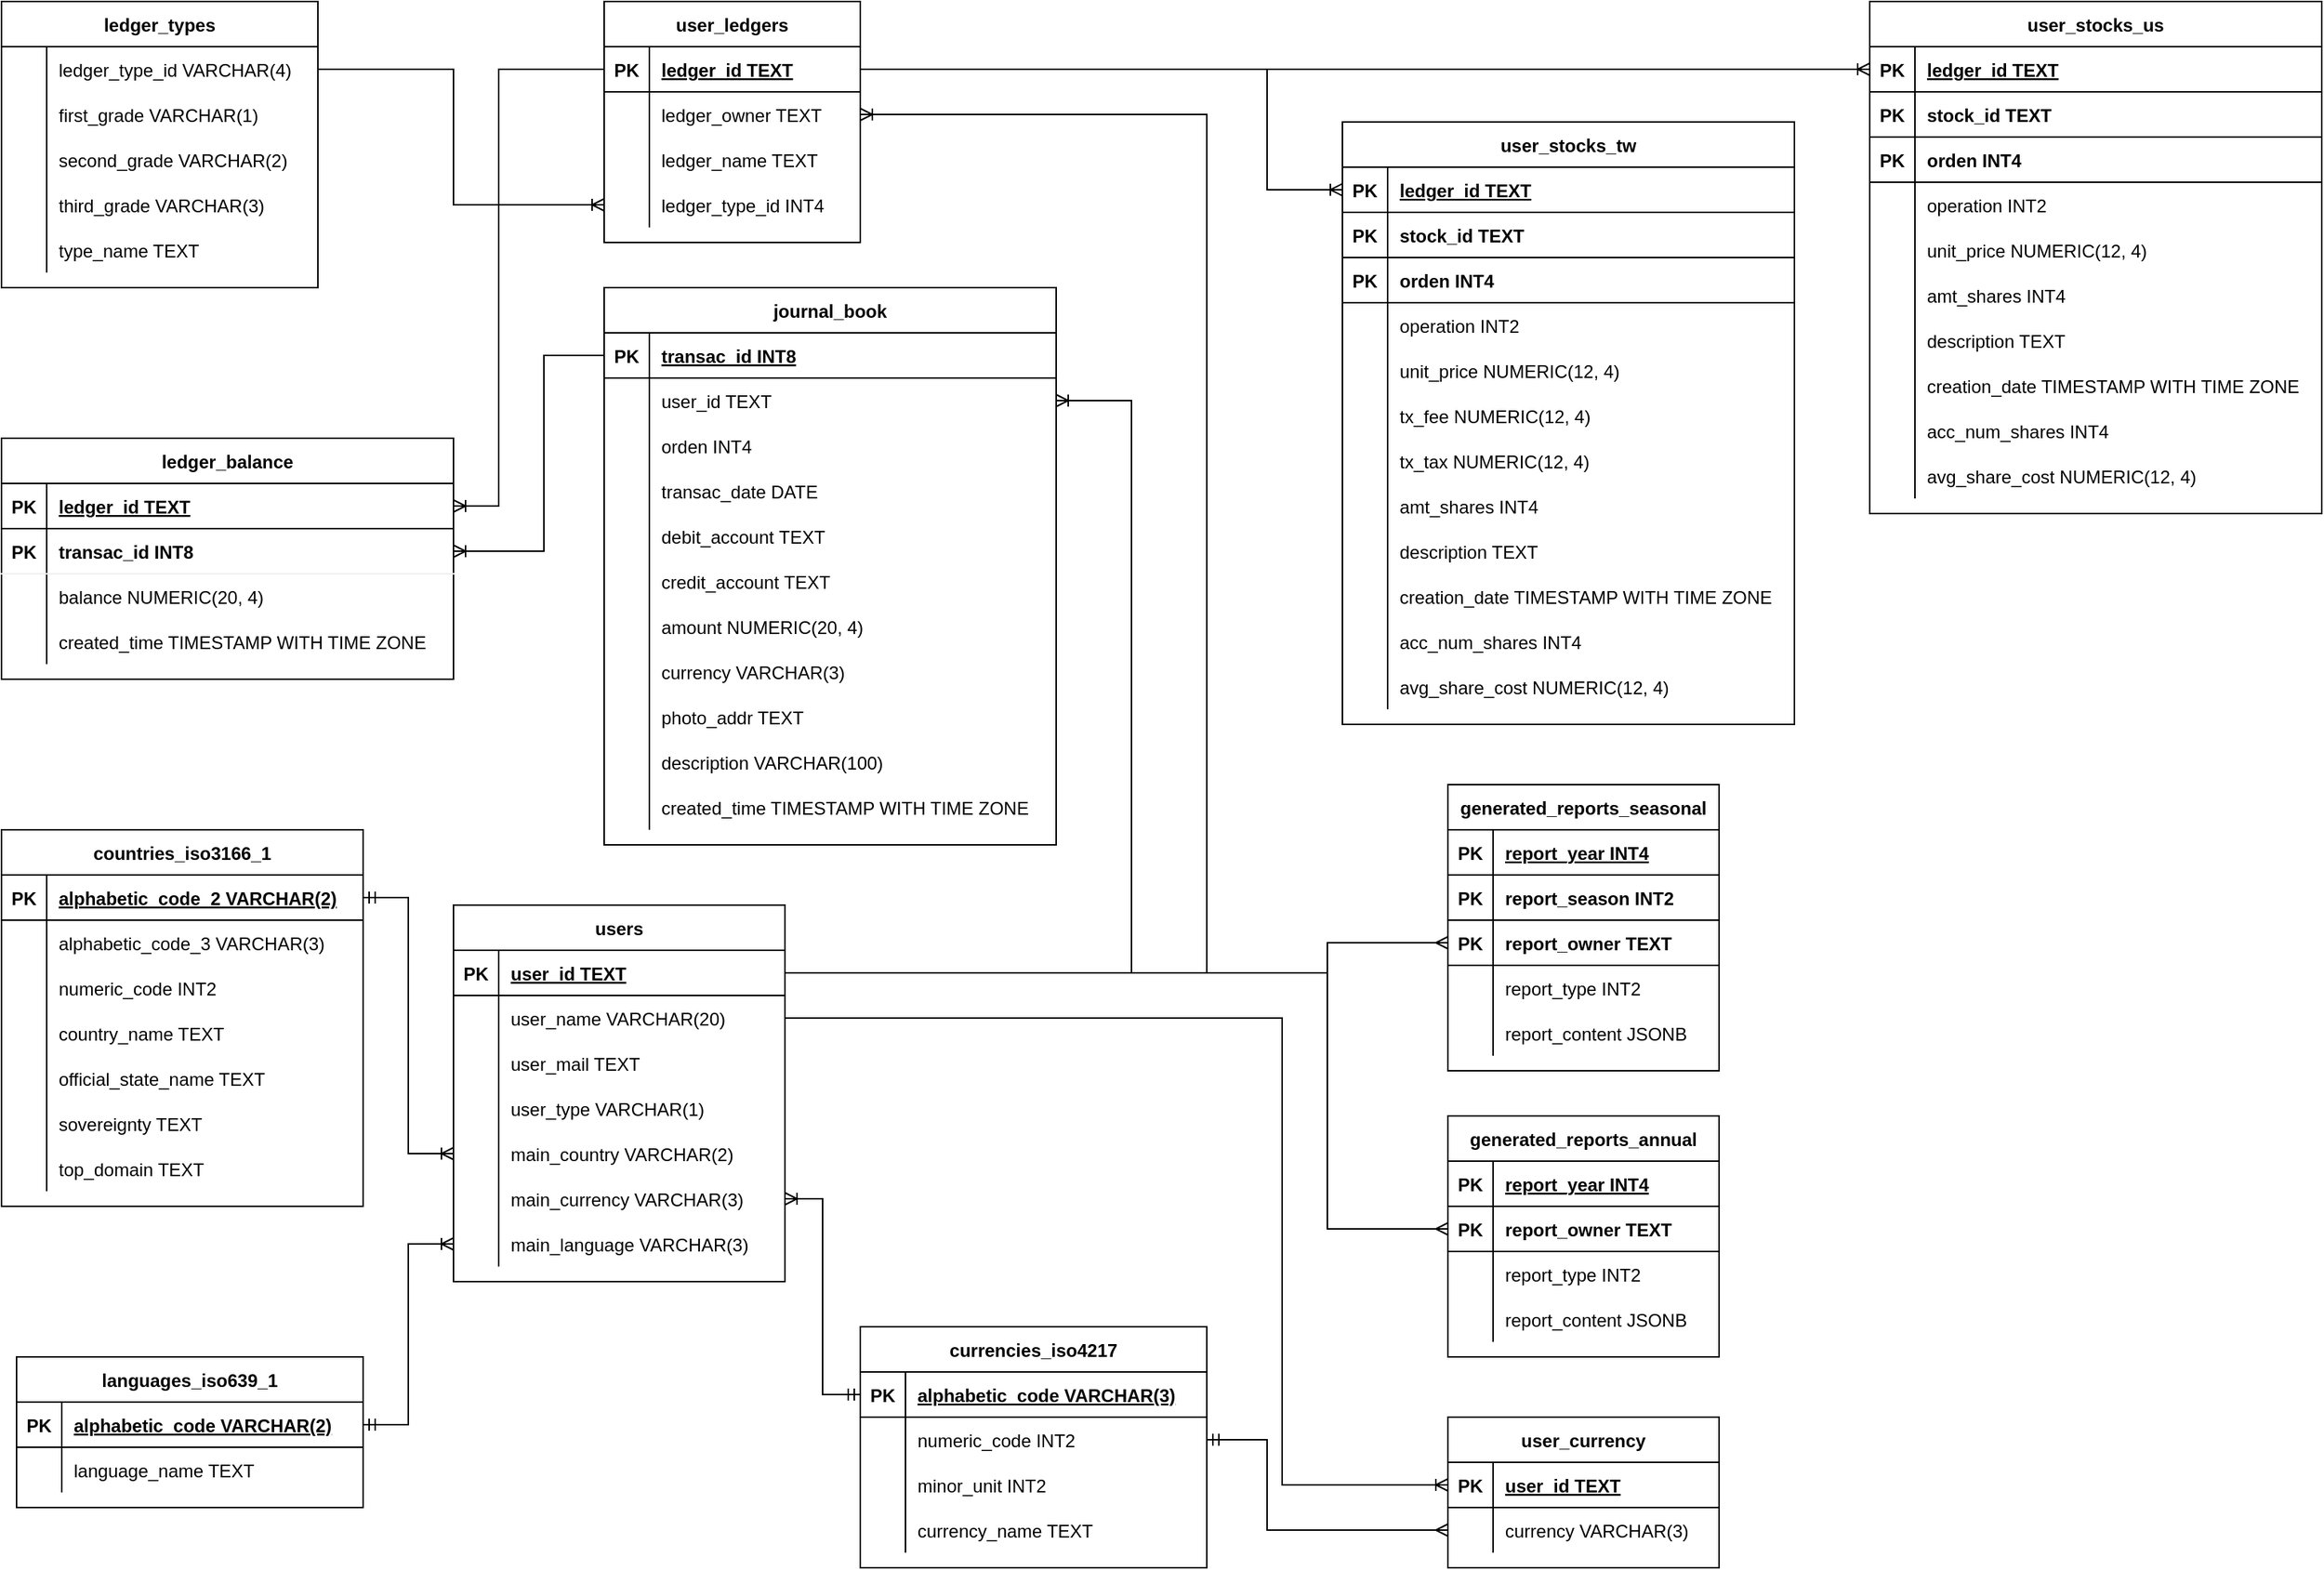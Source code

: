 <mxfile version="20.6.0" type="github">
  <diagram id="OfHOgDjxTRGXFd7cclPW" name="V0_SchemaDesign">
    <mxGraphModel dx="1898" dy="583" grid="1" gridSize="10" guides="1" tooltips="1" connect="1" arrows="1" fold="1" page="1" pageScale="1" pageWidth="850" pageHeight="1100" math="0" shadow="0">
      <root>
        <mxCell id="0" />
        <mxCell id="1" parent="0" />
        <mxCell id="8FTXFB8ShKef1p55a6IQ-58" value="user_currency" style="shape=table;startSize=30;container=1;collapsible=1;childLayout=tableLayout;fixedRows=1;rowLines=0;fontStyle=1;align=center;resizeLast=1;" parent="1" vertex="1">
          <mxGeometry x="160" y="980" width="180" height="100" as="geometry" />
        </mxCell>
        <mxCell id="8FTXFB8ShKef1p55a6IQ-59" value="" style="shape=tableRow;horizontal=0;startSize=0;swimlaneHead=0;swimlaneBody=0;fillColor=none;collapsible=0;dropTarget=0;points=[[0,0.5],[1,0.5]];portConstraint=eastwest;top=0;left=0;right=0;bottom=1;" parent="8FTXFB8ShKef1p55a6IQ-58" vertex="1">
          <mxGeometry y="30" width="180" height="30" as="geometry" />
        </mxCell>
        <mxCell id="8FTXFB8ShKef1p55a6IQ-60" value="PK" style="shape=partialRectangle;overflow=hidden;connectable=0;fillColor=none;top=0;left=0;bottom=0;right=0;fontStyle=1;" parent="8FTXFB8ShKef1p55a6IQ-59" vertex="1">
          <mxGeometry width="30" height="30" as="geometry">
            <mxRectangle width="30" height="30" as="alternateBounds" />
          </mxGeometry>
        </mxCell>
        <mxCell id="8FTXFB8ShKef1p55a6IQ-61" value="user_id TEXT" style="shape=partialRectangle;overflow=hidden;connectable=0;fillColor=none;align=left;top=0;left=0;bottom=0;right=0;spacingLeft=6;fontStyle=5;" parent="8FTXFB8ShKef1p55a6IQ-59" vertex="1">
          <mxGeometry x="30" width="150" height="30" as="geometry">
            <mxRectangle width="150" height="30" as="alternateBounds" />
          </mxGeometry>
        </mxCell>
        <mxCell id="8FTXFB8ShKef1p55a6IQ-62" value="" style="shape=tableRow;horizontal=0;startSize=0;swimlaneHead=0;swimlaneBody=0;fillColor=none;collapsible=0;dropTarget=0;points=[[0,0.5],[1,0.5]];portConstraint=eastwest;top=0;left=0;right=0;bottom=0;" parent="8FTXFB8ShKef1p55a6IQ-58" vertex="1">
          <mxGeometry y="60" width="180" height="30" as="geometry" />
        </mxCell>
        <mxCell id="8FTXFB8ShKef1p55a6IQ-63" value="" style="shape=partialRectangle;overflow=hidden;connectable=0;fillColor=none;top=0;left=0;bottom=0;right=0;" parent="8FTXFB8ShKef1p55a6IQ-62" vertex="1">
          <mxGeometry width="30" height="30" as="geometry">
            <mxRectangle width="30" height="30" as="alternateBounds" />
          </mxGeometry>
        </mxCell>
        <mxCell id="8FTXFB8ShKef1p55a6IQ-64" value="currency   VARCHAR(3)" style="shape=partialRectangle;overflow=hidden;connectable=0;fillColor=none;align=left;top=0;left=0;bottom=0;right=0;spacingLeft=6;" parent="8FTXFB8ShKef1p55a6IQ-62" vertex="1">
          <mxGeometry x="30" width="150" height="30" as="geometry">
            <mxRectangle width="150" height="30" as="alternateBounds" />
          </mxGeometry>
        </mxCell>
        <mxCell id="8FTXFB8ShKef1p55a6IQ-65" value="countries_iso3166_1" style="shape=table;startSize=30;container=1;collapsible=1;childLayout=tableLayout;fixedRows=1;rowLines=0;fontStyle=1;align=center;resizeLast=1;" parent="1" vertex="1">
          <mxGeometry x="-800" y="590" width="240" height="250" as="geometry" />
        </mxCell>
        <mxCell id="8FTXFB8ShKef1p55a6IQ-66" value="" style="shape=tableRow;horizontal=0;startSize=0;swimlaneHead=0;swimlaneBody=0;fillColor=none;collapsible=0;dropTarget=0;points=[[0,0.5],[1,0.5]];portConstraint=eastwest;top=0;left=0;right=0;bottom=1;" parent="8FTXFB8ShKef1p55a6IQ-65" vertex="1">
          <mxGeometry y="30" width="240" height="30" as="geometry" />
        </mxCell>
        <mxCell id="8FTXFB8ShKef1p55a6IQ-67" value="PK" style="shape=partialRectangle;overflow=hidden;connectable=0;fillColor=none;top=0;left=0;bottom=0;right=0;fontStyle=1;" parent="8FTXFB8ShKef1p55a6IQ-66" vertex="1">
          <mxGeometry width="30" height="30" as="geometry">
            <mxRectangle width="30" height="30" as="alternateBounds" />
          </mxGeometry>
        </mxCell>
        <mxCell id="8FTXFB8ShKef1p55a6IQ-68" value="alphabetic_code_2   VARCHAR(2)" style="shape=partialRectangle;overflow=hidden;connectable=0;fillColor=none;align=left;top=0;left=0;bottom=0;right=0;spacingLeft=6;fontStyle=5;" parent="8FTXFB8ShKef1p55a6IQ-66" vertex="1">
          <mxGeometry x="30" width="210" height="30" as="geometry">
            <mxRectangle width="210" height="30" as="alternateBounds" />
          </mxGeometry>
        </mxCell>
        <mxCell id="8FTXFB8ShKef1p55a6IQ-69" value="" style="shape=tableRow;horizontal=0;startSize=0;swimlaneHead=0;swimlaneBody=0;fillColor=none;collapsible=0;dropTarget=0;points=[[0,0.5],[1,0.5]];portConstraint=eastwest;top=0;left=0;right=0;bottom=0;" parent="8FTXFB8ShKef1p55a6IQ-65" vertex="1">
          <mxGeometry y="60" width="240" height="30" as="geometry" />
        </mxCell>
        <mxCell id="8FTXFB8ShKef1p55a6IQ-70" value="" style="shape=partialRectangle;overflow=hidden;connectable=0;fillColor=none;top=0;left=0;bottom=0;right=0;" parent="8FTXFB8ShKef1p55a6IQ-69" vertex="1">
          <mxGeometry width="30" height="30" as="geometry">
            <mxRectangle width="30" height="30" as="alternateBounds" />
          </mxGeometry>
        </mxCell>
        <mxCell id="8FTXFB8ShKef1p55a6IQ-71" value="alphabetic_code_3   VARCHAR(3)" style="shape=partialRectangle;overflow=hidden;connectable=0;fillColor=none;align=left;top=0;left=0;bottom=0;right=0;spacingLeft=6;" parent="8FTXFB8ShKef1p55a6IQ-69" vertex="1">
          <mxGeometry x="30" width="210" height="30" as="geometry">
            <mxRectangle width="210" height="30" as="alternateBounds" />
          </mxGeometry>
        </mxCell>
        <mxCell id="8FTXFB8ShKef1p55a6IQ-72" value="" style="shape=tableRow;horizontal=0;startSize=0;swimlaneHead=0;swimlaneBody=0;fillColor=none;collapsible=0;dropTarget=0;points=[[0,0.5],[1,0.5]];portConstraint=eastwest;top=0;left=0;right=0;bottom=0;" parent="8FTXFB8ShKef1p55a6IQ-65" vertex="1">
          <mxGeometry y="90" width="240" height="30" as="geometry" />
        </mxCell>
        <mxCell id="8FTXFB8ShKef1p55a6IQ-73" value="" style="shape=partialRectangle;overflow=hidden;connectable=0;fillColor=none;top=0;left=0;bottom=0;right=0;" parent="8FTXFB8ShKef1p55a6IQ-72" vertex="1">
          <mxGeometry width="30" height="30" as="geometry">
            <mxRectangle width="30" height="30" as="alternateBounds" />
          </mxGeometry>
        </mxCell>
        <mxCell id="8FTXFB8ShKef1p55a6IQ-74" value="numeric_code        INT2" style="shape=partialRectangle;overflow=hidden;connectable=0;fillColor=none;align=left;top=0;left=0;bottom=0;right=0;spacingLeft=6;" parent="8FTXFB8ShKef1p55a6IQ-72" vertex="1">
          <mxGeometry x="30" width="210" height="30" as="geometry">
            <mxRectangle width="210" height="30" as="alternateBounds" />
          </mxGeometry>
        </mxCell>
        <mxCell id="8FTXFB8ShKef1p55a6IQ-75" value="" style="shape=tableRow;horizontal=0;startSize=0;swimlaneHead=0;swimlaneBody=0;fillColor=none;collapsible=0;dropTarget=0;points=[[0,0.5],[1,0.5]];portConstraint=eastwest;top=0;left=0;right=0;bottom=0;" parent="8FTXFB8ShKef1p55a6IQ-65" vertex="1">
          <mxGeometry y="120" width="240" height="30" as="geometry" />
        </mxCell>
        <mxCell id="8FTXFB8ShKef1p55a6IQ-76" value="" style="shape=partialRectangle;overflow=hidden;connectable=0;fillColor=none;top=0;left=0;bottom=0;right=0;" parent="8FTXFB8ShKef1p55a6IQ-75" vertex="1">
          <mxGeometry width="30" height="30" as="geometry">
            <mxRectangle width="30" height="30" as="alternateBounds" />
          </mxGeometry>
        </mxCell>
        <mxCell id="8FTXFB8ShKef1p55a6IQ-77" value="country_name        TEXT" style="shape=partialRectangle;overflow=hidden;connectable=0;fillColor=none;align=left;top=0;left=0;bottom=0;right=0;spacingLeft=6;" parent="8FTXFB8ShKef1p55a6IQ-75" vertex="1">
          <mxGeometry x="30" width="210" height="30" as="geometry">
            <mxRectangle width="210" height="30" as="alternateBounds" />
          </mxGeometry>
        </mxCell>
        <mxCell id="8FTXFB8ShKef1p55a6IQ-78" value="" style="shape=tableRow;horizontal=0;startSize=0;swimlaneHead=0;swimlaneBody=0;fillColor=none;collapsible=0;dropTarget=0;points=[[0,0.5],[1,0.5]];portConstraint=eastwest;top=0;left=0;right=0;bottom=0;" parent="8FTXFB8ShKef1p55a6IQ-65" vertex="1">
          <mxGeometry y="150" width="240" height="30" as="geometry" />
        </mxCell>
        <mxCell id="8FTXFB8ShKef1p55a6IQ-79" value="" style="shape=partialRectangle;overflow=hidden;connectable=0;fillColor=none;top=0;left=0;bottom=0;right=0;" parent="8FTXFB8ShKef1p55a6IQ-78" vertex="1">
          <mxGeometry width="30" height="30" as="geometry">
            <mxRectangle width="30" height="30" as="alternateBounds" />
          </mxGeometry>
        </mxCell>
        <mxCell id="8FTXFB8ShKef1p55a6IQ-80" value="official_state_name TEXT" style="shape=partialRectangle;overflow=hidden;connectable=0;fillColor=none;align=left;top=0;left=0;bottom=0;right=0;spacingLeft=6;" parent="8FTXFB8ShKef1p55a6IQ-78" vertex="1">
          <mxGeometry x="30" width="210" height="30" as="geometry">
            <mxRectangle width="210" height="30" as="alternateBounds" />
          </mxGeometry>
        </mxCell>
        <mxCell id="8FTXFB8ShKef1p55a6IQ-81" value="" style="shape=tableRow;horizontal=0;startSize=0;swimlaneHead=0;swimlaneBody=0;fillColor=none;collapsible=0;dropTarget=0;points=[[0,0.5],[1,0.5]];portConstraint=eastwest;top=0;left=0;right=0;bottom=0;" parent="8FTXFB8ShKef1p55a6IQ-65" vertex="1">
          <mxGeometry y="180" width="240" height="30" as="geometry" />
        </mxCell>
        <mxCell id="8FTXFB8ShKef1p55a6IQ-82" value="" style="shape=partialRectangle;overflow=hidden;connectable=0;fillColor=none;top=0;left=0;bottom=0;right=0;" parent="8FTXFB8ShKef1p55a6IQ-81" vertex="1">
          <mxGeometry width="30" height="30" as="geometry">
            <mxRectangle width="30" height="30" as="alternateBounds" />
          </mxGeometry>
        </mxCell>
        <mxCell id="8FTXFB8ShKef1p55a6IQ-83" value="sovereignty         TEXT" style="shape=partialRectangle;overflow=hidden;connectable=0;fillColor=none;align=left;top=0;left=0;bottom=0;right=0;spacingLeft=6;" parent="8FTXFB8ShKef1p55a6IQ-81" vertex="1">
          <mxGeometry x="30" width="210" height="30" as="geometry">
            <mxRectangle width="210" height="30" as="alternateBounds" />
          </mxGeometry>
        </mxCell>
        <mxCell id="8FTXFB8ShKef1p55a6IQ-84" value="" style="shape=tableRow;horizontal=0;startSize=0;swimlaneHead=0;swimlaneBody=0;fillColor=none;collapsible=0;dropTarget=0;points=[[0,0.5],[1,0.5]];portConstraint=eastwest;top=0;left=0;right=0;bottom=0;" parent="8FTXFB8ShKef1p55a6IQ-65" vertex="1">
          <mxGeometry y="210" width="240" height="30" as="geometry" />
        </mxCell>
        <mxCell id="8FTXFB8ShKef1p55a6IQ-85" value="" style="shape=partialRectangle;overflow=hidden;connectable=0;fillColor=none;top=0;left=0;bottom=0;right=0;" parent="8FTXFB8ShKef1p55a6IQ-84" vertex="1">
          <mxGeometry width="30" height="30" as="geometry">
            <mxRectangle width="30" height="30" as="alternateBounds" />
          </mxGeometry>
        </mxCell>
        <mxCell id="8FTXFB8ShKef1p55a6IQ-86" value="top_domain          TEXT" style="shape=partialRectangle;overflow=hidden;connectable=0;fillColor=none;align=left;top=0;left=0;bottom=0;right=0;spacingLeft=6;" parent="8FTXFB8ShKef1p55a6IQ-84" vertex="1">
          <mxGeometry x="30" width="210" height="30" as="geometry">
            <mxRectangle width="210" height="30" as="alternateBounds" />
          </mxGeometry>
        </mxCell>
        <mxCell id="8FTXFB8ShKef1p55a6IQ-87" value="currencies_iso4217" style="shape=table;startSize=30;container=1;collapsible=1;childLayout=tableLayout;fixedRows=1;rowLines=0;fontStyle=1;align=center;resizeLast=1;" parent="1" vertex="1">
          <mxGeometry x="-230" y="920" width="230" height="160" as="geometry" />
        </mxCell>
        <mxCell id="8FTXFB8ShKef1p55a6IQ-88" value="" style="shape=tableRow;horizontal=0;startSize=0;swimlaneHead=0;swimlaneBody=0;fillColor=none;collapsible=0;dropTarget=0;points=[[0,0.5],[1,0.5]];portConstraint=eastwest;top=0;left=0;right=0;bottom=1;" parent="8FTXFB8ShKef1p55a6IQ-87" vertex="1">
          <mxGeometry y="30" width="230" height="30" as="geometry" />
        </mxCell>
        <mxCell id="8FTXFB8ShKef1p55a6IQ-89" value="PK" style="shape=partialRectangle;overflow=hidden;connectable=0;fillColor=none;top=0;left=0;bottom=0;right=0;fontStyle=1;" parent="8FTXFB8ShKef1p55a6IQ-88" vertex="1">
          <mxGeometry width="30" height="30" as="geometry">
            <mxRectangle width="30" height="30" as="alternateBounds" />
          </mxGeometry>
        </mxCell>
        <mxCell id="8FTXFB8ShKef1p55a6IQ-90" value="alphabetic_code VARCHAR(3)" style="shape=partialRectangle;overflow=hidden;connectable=0;fillColor=none;align=left;top=0;left=0;bottom=0;right=0;spacingLeft=6;fontStyle=5;" parent="8FTXFB8ShKef1p55a6IQ-88" vertex="1">
          <mxGeometry x="30" width="200" height="30" as="geometry">
            <mxRectangle width="200" height="30" as="alternateBounds" />
          </mxGeometry>
        </mxCell>
        <mxCell id="8FTXFB8ShKef1p55a6IQ-91" value="" style="shape=tableRow;horizontal=0;startSize=0;swimlaneHead=0;swimlaneBody=0;fillColor=none;collapsible=0;dropTarget=0;points=[[0,0.5],[1,0.5]];portConstraint=eastwest;top=0;left=0;right=0;bottom=0;" parent="8FTXFB8ShKef1p55a6IQ-87" vertex="1">
          <mxGeometry y="60" width="230" height="30" as="geometry" />
        </mxCell>
        <mxCell id="8FTXFB8ShKef1p55a6IQ-92" value="" style="shape=partialRectangle;overflow=hidden;connectable=0;fillColor=none;top=0;left=0;bottom=0;right=0;" parent="8FTXFB8ShKef1p55a6IQ-91" vertex="1">
          <mxGeometry width="30" height="30" as="geometry">
            <mxRectangle width="30" height="30" as="alternateBounds" />
          </mxGeometry>
        </mxCell>
        <mxCell id="8FTXFB8ShKef1p55a6IQ-93" value="numeric_code    INT2" style="shape=partialRectangle;overflow=hidden;connectable=0;fillColor=none;align=left;top=0;left=0;bottom=0;right=0;spacingLeft=6;" parent="8FTXFB8ShKef1p55a6IQ-91" vertex="1">
          <mxGeometry x="30" width="200" height="30" as="geometry">
            <mxRectangle width="200" height="30" as="alternateBounds" />
          </mxGeometry>
        </mxCell>
        <mxCell id="8FTXFB8ShKef1p55a6IQ-94" value="" style="shape=tableRow;horizontal=0;startSize=0;swimlaneHead=0;swimlaneBody=0;fillColor=none;collapsible=0;dropTarget=0;points=[[0,0.5],[1,0.5]];portConstraint=eastwest;top=0;left=0;right=0;bottom=0;" parent="8FTXFB8ShKef1p55a6IQ-87" vertex="1">
          <mxGeometry y="90" width="230" height="30" as="geometry" />
        </mxCell>
        <mxCell id="8FTXFB8ShKef1p55a6IQ-95" value="" style="shape=partialRectangle;overflow=hidden;connectable=0;fillColor=none;top=0;left=0;bottom=0;right=0;" parent="8FTXFB8ShKef1p55a6IQ-94" vertex="1">
          <mxGeometry width="30" height="30" as="geometry">
            <mxRectangle width="30" height="30" as="alternateBounds" />
          </mxGeometry>
        </mxCell>
        <mxCell id="8FTXFB8ShKef1p55a6IQ-96" value="minor_unit      INT2" style="shape=partialRectangle;overflow=hidden;connectable=0;fillColor=none;align=left;top=0;left=0;bottom=0;right=0;spacingLeft=6;" parent="8FTXFB8ShKef1p55a6IQ-94" vertex="1">
          <mxGeometry x="30" width="200" height="30" as="geometry">
            <mxRectangle width="200" height="30" as="alternateBounds" />
          </mxGeometry>
        </mxCell>
        <mxCell id="8FTXFB8ShKef1p55a6IQ-97" value="" style="shape=tableRow;horizontal=0;startSize=0;swimlaneHead=0;swimlaneBody=0;fillColor=none;collapsible=0;dropTarget=0;points=[[0,0.5],[1,0.5]];portConstraint=eastwest;top=0;left=0;right=0;bottom=0;" parent="8FTXFB8ShKef1p55a6IQ-87" vertex="1">
          <mxGeometry y="120" width="230" height="30" as="geometry" />
        </mxCell>
        <mxCell id="8FTXFB8ShKef1p55a6IQ-98" value="" style="shape=partialRectangle;overflow=hidden;connectable=0;fillColor=none;top=0;left=0;bottom=0;right=0;" parent="8FTXFB8ShKef1p55a6IQ-97" vertex="1">
          <mxGeometry width="30" height="30" as="geometry">
            <mxRectangle width="30" height="30" as="alternateBounds" />
          </mxGeometry>
        </mxCell>
        <mxCell id="8FTXFB8ShKef1p55a6IQ-99" value="currency_name   TEXT" style="shape=partialRectangle;overflow=hidden;connectable=0;fillColor=none;align=left;top=0;left=0;bottom=0;right=0;spacingLeft=6;" parent="8FTXFB8ShKef1p55a6IQ-97" vertex="1">
          <mxGeometry x="30" width="200" height="30" as="geometry">
            <mxRectangle width="200" height="30" as="alternateBounds" />
          </mxGeometry>
        </mxCell>
        <mxCell id="8FTXFB8ShKef1p55a6IQ-100" value="languages_iso639_1" style="shape=table;startSize=30;container=1;collapsible=1;childLayout=tableLayout;fixedRows=1;rowLines=0;fontStyle=1;align=center;resizeLast=1;" parent="1" vertex="1">
          <mxGeometry x="-790" y="940" width="230" height="100" as="geometry" />
        </mxCell>
        <mxCell id="8FTXFB8ShKef1p55a6IQ-101" value="" style="shape=tableRow;horizontal=0;startSize=0;swimlaneHead=0;swimlaneBody=0;fillColor=none;collapsible=0;dropTarget=0;points=[[0,0.5],[1,0.5]];portConstraint=eastwest;top=0;left=0;right=0;bottom=1;" parent="8FTXFB8ShKef1p55a6IQ-100" vertex="1">
          <mxGeometry y="30" width="230" height="30" as="geometry" />
        </mxCell>
        <mxCell id="8FTXFB8ShKef1p55a6IQ-102" value="PK" style="shape=partialRectangle;overflow=hidden;connectable=0;fillColor=none;top=0;left=0;bottom=0;right=0;fontStyle=1;" parent="8FTXFB8ShKef1p55a6IQ-101" vertex="1">
          <mxGeometry width="30" height="30" as="geometry">
            <mxRectangle width="30" height="30" as="alternateBounds" />
          </mxGeometry>
        </mxCell>
        <mxCell id="8FTXFB8ShKef1p55a6IQ-103" value="alphabetic_code VARCHAR(2)" style="shape=partialRectangle;overflow=hidden;connectable=0;fillColor=none;align=left;top=0;left=0;bottom=0;right=0;spacingLeft=6;fontStyle=5;" parent="8FTXFB8ShKef1p55a6IQ-101" vertex="1">
          <mxGeometry x="30" width="200" height="30" as="geometry">
            <mxRectangle width="200" height="30" as="alternateBounds" />
          </mxGeometry>
        </mxCell>
        <mxCell id="8FTXFB8ShKef1p55a6IQ-104" value="" style="shape=tableRow;horizontal=0;startSize=0;swimlaneHead=0;swimlaneBody=0;fillColor=none;collapsible=0;dropTarget=0;points=[[0,0.5],[1,0.5]];portConstraint=eastwest;top=0;left=0;right=0;bottom=0;" parent="8FTXFB8ShKef1p55a6IQ-100" vertex="1">
          <mxGeometry y="60" width="230" height="30" as="geometry" />
        </mxCell>
        <mxCell id="8FTXFB8ShKef1p55a6IQ-105" value="" style="shape=partialRectangle;overflow=hidden;connectable=0;fillColor=none;top=0;left=0;bottom=0;right=0;" parent="8FTXFB8ShKef1p55a6IQ-104" vertex="1">
          <mxGeometry width="30" height="30" as="geometry">
            <mxRectangle width="30" height="30" as="alternateBounds" />
          </mxGeometry>
        </mxCell>
        <mxCell id="8FTXFB8ShKef1p55a6IQ-106" value="language_name   TEXT" style="shape=partialRectangle;overflow=hidden;connectable=0;fillColor=none;align=left;top=0;left=0;bottom=0;right=0;spacingLeft=6;" parent="8FTXFB8ShKef1p55a6IQ-104" vertex="1">
          <mxGeometry x="30" width="200" height="30" as="geometry">
            <mxRectangle width="200" height="30" as="alternateBounds" />
          </mxGeometry>
        </mxCell>
        <mxCell id="8FTXFB8ShKef1p55a6IQ-107" value="" style="edgeStyle=elbowEdgeStyle;fontSize=12;html=1;endArrow=ERoneToMany;rounded=0;exitX=1;exitY=0.5;exitDx=0;exitDy=0;entryX=0;entryY=0.5;entryDx=0;entryDy=0;" parent="1" source="debGnE66vHYxvkzUZUbV-5" target="8FTXFB8ShKef1p55a6IQ-59" edge="1">
          <mxGeometry width="100" height="100" relative="1" as="geometry">
            <mxPoint x="-280" y="715" as="sourcePoint" />
            <mxPoint x="50" y="720" as="targetPoint" />
            <Array as="points">
              <mxPoint x="50" y="910" />
              <mxPoint x="30" y="820" />
              <mxPoint x="20" y="820" />
            </Array>
          </mxGeometry>
        </mxCell>
        <mxCell id="8FTXFB8ShKef1p55a6IQ-108" value="" style="edgeStyle=entityRelationEdgeStyle;fontSize=12;html=1;endArrow=ERoneToMany;startArrow=ERmandOne;rounded=0;exitX=1;exitY=0.5;exitDx=0;exitDy=0;entryX=0;entryY=0.5;entryDx=0;entryDy=0;endFill=0;" parent="1" source="8FTXFB8ShKef1p55a6IQ-101" target="debGnE66vHYxvkzUZUbV-20" edge="1">
          <mxGeometry width="100" height="100" relative="1" as="geometry">
            <mxPoint x="-390" y="780" as="sourcePoint" />
            <mxPoint x="-500" y="865" as="targetPoint" />
          </mxGeometry>
        </mxCell>
        <mxCell id="8FTXFB8ShKef1p55a6IQ-131" value="" style="edgeStyle=entityRelationEdgeStyle;fontSize=12;html=1;endArrow=ERoneToMany;startArrow=ERmandOne;rounded=0;exitX=1;exitY=0.5;exitDx=0;exitDy=0;entryX=0;entryY=0.5;entryDx=0;entryDy=0;endFill=0;" parent="1" source="8FTXFB8ShKef1p55a6IQ-66" target="debGnE66vHYxvkzUZUbV-14" edge="1">
          <mxGeometry width="100" height="100" relative="1" as="geometry">
            <mxPoint x="-600" y="775" as="sourcePoint" />
            <mxPoint x="-500" y="805" as="targetPoint" />
          </mxGeometry>
        </mxCell>
        <mxCell id="8FTXFB8ShKef1p55a6IQ-136" value="" style="edgeStyle=elbowEdgeStyle;fontSize=12;html=1;endArrow=ERmandOne;rounded=0;entryX=1;entryY=0.5;entryDx=0;entryDy=0;exitX=0;exitY=0.5;exitDx=0;exitDy=0;startArrow=ERmany;startFill=0;endFill=0;" parent="1" source="8FTXFB8ShKef1p55a6IQ-62" target="8FTXFB8ShKef1p55a6IQ-91" edge="1">
          <mxGeometry width="100" height="100" relative="1" as="geometry">
            <mxPoint x="40" y="950" as="sourcePoint" />
            <mxPoint x="100" y="850" as="targetPoint" />
            <Array as="points">
              <mxPoint x="40" y="1030" />
            </Array>
          </mxGeometry>
        </mxCell>
        <mxCell id="8FTXFB8ShKef1p55a6IQ-137" value="" style="edgeStyle=elbowEdgeStyle;fontSize=12;html=1;endArrow=ERmandOne;rounded=0;entryX=0;entryY=0.5;entryDx=0;entryDy=0;exitX=1;exitY=0.5;exitDx=0;exitDy=0;startArrow=ERoneToMany;startFill=0;endFill=0;" parent="1" source="debGnE66vHYxvkzUZUbV-17" target="8FTXFB8ShKef1p55a6IQ-88" edge="1">
          <mxGeometry width="100" height="100" relative="1" as="geometry">
            <mxPoint x="-280" y="835" as="sourcePoint" />
            <mxPoint x="30" y="725" as="targetPoint" />
          </mxGeometry>
        </mxCell>
        <mxCell id="debGnE66vHYxvkzUZUbV-1" value="users" style="shape=table;startSize=30;container=1;collapsible=1;childLayout=tableLayout;fixedRows=1;rowLines=0;fontStyle=1;align=center;resizeLast=1;" parent="1" vertex="1">
          <mxGeometry x="-500" y="640" width="220" height="250" as="geometry" />
        </mxCell>
        <mxCell id="debGnE66vHYxvkzUZUbV-2" value="" style="shape=tableRow;horizontal=0;startSize=0;swimlaneHead=0;swimlaneBody=0;fillColor=none;collapsible=0;dropTarget=0;points=[[0,0.5],[1,0.5]];portConstraint=eastwest;top=0;left=0;right=0;bottom=1;" parent="debGnE66vHYxvkzUZUbV-1" vertex="1">
          <mxGeometry y="30" width="220" height="30" as="geometry" />
        </mxCell>
        <mxCell id="debGnE66vHYxvkzUZUbV-3" value="PK" style="shape=partialRectangle;overflow=hidden;connectable=0;fillColor=none;top=0;left=0;bottom=0;right=0;fontStyle=1;" parent="debGnE66vHYxvkzUZUbV-2" vertex="1">
          <mxGeometry width="30" height="30" as="geometry">
            <mxRectangle width="30" height="30" as="alternateBounds" />
          </mxGeometry>
        </mxCell>
        <mxCell id="debGnE66vHYxvkzUZUbV-4" value="user_id TEXT" style="shape=partialRectangle;overflow=hidden;connectable=0;fillColor=none;align=left;top=0;left=0;bottom=0;right=0;spacingLeft=6;fontStyle=5;" parent="debGnE66vHYxvkzUZUbV-2" vertex="1">
          <mxGeometry x="30" width="190" height="30" as="geometry">
            <mxRectangle width="190" height="30" as="alternateBounds" />
          </mxGeometry>
        </mxCell>
        <mxCell id="debGnE66vHYxvkzUZUbV-5" value="" style="shape=tableRow;horizontal=0;startSize=0;swimlaneHead=0;swimlaneBody=0;fillColor=none;collapsible=0;dropTarget=0;points=[[0,0.5],[1,0.5]];portConstraint=eastwest;top=0;left=0;right=0;bottom=0;" parent="debGnE66vHYxvkzUZUbV-1" vertex="1">
          <mxGeometry y="60" width="220" height="30" as="geometry" />
        </mxCell>
        <mxCell id="debGnE66vHYxvkzUZUbV-6" value="" style="shape=partialRectangle;overflow=hidden;connectable=0;fillColor=none;top=0;left=0;bottom=0;right=0;" parent="debGnE66vHYxvkzUZUbV-5" vertex="1">
          <mxGeometry width="30" height="30" as="geometry">
            <mxRectangle width="30" height="30" as="alternateBounds" />
          </mxGeometry>
        </mxCell>
        <mxCell id="debGnE66vHYxvkzUZUbV-7" value="user_name VARCHAR(20)" style="shape=partialRectangle;overflow=hidden;connectable=0;fillColor=none;align=left;top=0;left=0;bottom=0;right=0;spacingLeft=6;" parent="debGnE66vHYxvkzUZUbV-5" vertex="1">
          <mxGeometry x="30" width="190" height="30" as="geometry">
            <mxRectangle width="190" height="30" as="alternateBounds" />
          </mxGeometry>
        </mxCell>
        <mxCell id="debGnE66vHYxvkzUZUbV-8" value="" style="shape=tableRow;horizontal=0;startSize=0;swimlaneHead=0;swimlaneBody=0;fillColor=none;collapsible=0;dropTarget=0;points=[[0,0.5],[1,0.5]];portConstraint=eastwest;top=0;left=0;right=0;bottom=0;" parent="debGnE66vHYxvkzUZUbV-1" vertex="1">
          <mxGeometry y="90" width="220" height="30" as="geometry" />
        </mxCell>
        <mxCell id="debGnE66vHYxvkzUZUbV-9" value="" style="shape=partialRectangle;overflow=hidden;connectable=0;fillColor=none;top=0;left=0;bottom=0;right=0;" parent="debGnE66vHYxvkzUZUbV-8" vertex="1">
          <mxGeometry width="30" height="30" as="geometry">
            <mxRectangle width="30" height="30" as="alternateBounds" />
          </mxGeometry>
        </mxCell>
        <mxCell id="debGnE66vHYxvkzUZUbV-10" value="user_mail TEXT" style="shape=partialRectangle;overflow=hidden;connectable=0;fillColor=none;align=left;top=0;left=0;bottom=0;right=0;spacingLeft=6;" parent="debGnE66vHYxvkzUZUbV-8" vertex="1">
          <mxGeometry x="30" width="190" height="30" as="geometry">
            <mxRectangle width="190" height="30" as="alternateBounds" />
          </mxGeometry>
        </mxCell>
        <mxCell id="debGnE66vHYxvkzUZUbV-11" value="" style="shape=tableRow;horizontal=0;startSize=0;swimlaneHead=0;swimlaneBody=0;fillColor=none;collapsible=0;dropTarget=0;points=[[0,0.5],[1,0.5]];portConstraint=eastwest;top=0;left=0;right=0;bottom=0;" parent="debGnE66vHYxvkzUZUbV-1" vertex="1">
          <mxGeometry y="120" width="220" height="30" as="geometry" />
        </mxCell>
        <mxCell id="debGnE66vHYxvkzUZUbV-12" value="" style="shape=partialRectangle;overflow=hidden;connectable=0;fillColor=none;top=0;left=0;bottom=0;right=0;" parent="debGnE66vHYxvkzUZUbV-11" vertex="1">
          <mxGeometry width="30" height="30" as="geometry">
            <mxRectangle width="30" height="30" as="alternateBounds" />
          </mxGeometry>
        </mxCell>
        <mxCell id="debGnE66vHYxvkzUZUbV-13" value="user_type VARCHAR(1)" style="shape=partialRectangle;overflow=hidden;connectable=0;fillColor=none;align=left;top=0;left=0;bottom=0;right=0;spacingLeft=6;" parent="debGnE66vHYxvkzUZUbV-11" vertex="1">
          <mxGeometry x="30" width="190" height="30" as="geometry">
            <mxRectangle width="190" height="30" as="alternateBounds" />
          </mxGeometry>
        </mxCell>
        <mxCell id="debGnE66vHYxvkzUZUbV-14" value="" style="shape=tableRow;horizontal=0;startSize=0;swimlaneHead=0;swimlaneBody=0;fillColor=none;collapsible=0;dropTarget=0;points=[[0,0.5],[1,0.5]];portConstraint=eastwest;top=0;left=0;right=0;bottom=0;" parent="debGnE66vHYxvkzUZUbV-1" vertex="1">
          <mxGeometry y="150" width="220" height="30" as="geometry" />
        </mxCell>
        <mxCell id="debGnE66vHYxvkzUZUbV-15" value="" style="shape=partialRectangle;overflow=hidden;connectable=0;fillColor=none;top=0;left=0;bottom=0;right=0;" parent="debGnE66vHYxvkzUZUbV-14" vertex="1">
          <mxGeometry width="30" height="30" as="geometry">
            <mxRectangle width="30" height="30" as="alternateBounds" />
          </mxGeometry>
        </mxCell>
        <mxCell id="debGnE66vHYxvkzUZUbV-16" value="main_country    VARCHAR(2)" style="shape=partialRectangle;overflow=hidden;connectable=0;fillColor=none;align=left;top=0;left=0;bottom=0;right=0;spacingLeft=6;" parent="debGnE66vHYxvkzUZUbV-14" vertex="1">
          <mxGeometry x="30" width="190" height="30" as="geometry">
            <mxRectangle width="190" height="30" as="alternateBounds" />
          </mxGeometry>
        </mxCell>
        <mxCell id="debGnE66vHYxvkzUZUbV-17" value="" style="shape=tableRow;horizontal=0;startSize=0;swimlaneHead=0;swimlaneBody=0;fillColor=none;collapsible=0;dropTarget=0;points=[[0,0.5],[1,0.5]];portConstraint=eastwest;top=0;left=0;right=0;bottom=0;" parent="debGnE66vHYxvkzUZUbV-1" vertex="1">
          <mxGeometry y="180" width="220" height="30" as="geometry" />
        </mxCell>
        <mxCell id="debGnE66vHYxvkzUZUbV-18" value="" style="shape=partialRectangle;overflow=hidden;connectable=0;fillColor=none;top=0;left=0;bottom=0;right=0;" parent="debGnE66vHYxvkzUZUbV-17" vertex="1">
          <mxGeometry width="30" height="30" as="geometry">
            <mxRectangle width="30" height="30" as="alternateBounds" />
          </mxGeometry>
        </mxCell>
        <mxCell id="debGnE66vHYxvkzUZUbV-19" value="main_currency   VARCHAR(3)" style="shape=partialRectangle;overflow=hidden;connectable=0;fillColor=none;align=left;top=0;left=0;bottom=0;right=0;spacingLeft=6;" parent="debGnE66vHYxvkzUZUbV-17" vertex="1">
          <mxGeometry x="30" width="190" height="30" as="geometry">
            <mxRectangle width="190" height="30" as="alternateBounds" />
          </mxGeometry>
        </mxCell>
        <mxCell id="debGnE66vHYxvkzUZUbV-20" value="" style="shape=tableRow;horizontal=0;startSize=0;swimlaneHead=0;swimlaneBody=0;fillColor=none;collapsible=0;dropTarget=0;points=[[0,0.5],[1,0.5]];portConstraint=eastwest;top=0;left=0;right=0;bottom=0;" parent="debGnE66vHYxvkzUZUbV-1" vertex="1">
          <mxGeometry y="210" width="220" height="30" as="geometry" />
        </mxCell>
        <mxCell id="debGnE66vHYxvkzUZUbV-21" value="" style="shape=partialRectangle;overflow=hidden;connectable=0;fillColor=none;top=0;left=0;bottom=0;right=0;" parent="debGnE66vHYxvkzUZUbV-20" vertex="1">
          <mxGeometry width="30" height="30" as="geometry">
            <mxRectangle width="30" height="30" as="alternateBounds" />
          </mxGeometry>
        </mxCell>
        <mxCell id="debGnE66vHYxvkzUZUbV-22" value="main_language   VARCHAR(3)" style="shape=partialRectangle;overflow=hidden;connectable=0;fillColor=none;align=left;top=0;left=0;bottom=0;right=0;spacingLeft=6;" parent="debGnE66vHYxvkzUZUbV-20" vertex="1">
          <mxGeometry x="30" width="190" height="30" as="geometry">
            <mxRectangle width="190" height="30" as="alternateBounds" />
          </mxGeometry>
        </mxCell>
        <mxCell id="debGnE66vHYxvkzUZUbV-138" value="journal_book" style="shape=table;startSize=30;container=1;collapsible=1;childLayout=tableLayout;fixedRows=1;rowLines=0;fontStyle=1;align=center;resizeLast=1;" parent="1" vertex="1">
          <mxGeometry x="-400" y="230" width="300" height="370" as="geometry" />
        </mxCell>
        <mxCell id="debGnE66vHYxvkzUZUbV-139" value="" style="shape=tableRow;horizontal=0;startSize=0;swimlaneHead=0;swimlaneBody=0;fillColor=none;collapsible=0;dropTarget=0;points=[[0,0.5],[1,0.5]];portConstraint=eastwest;top=0;left=0;right=0;bottom=1;" parent="debGnE66vHYxvkzUZUbV-138" vertex="1">
          <mxGeometry y="30" width="300" height="30" as="geometry" />
        </mxCell>
        <mxCell id="debGnE66vHYxvkzUZUbV-140" value="PK" style="shape=partialRectangle;overflow=hidden;connectable=0;fillColor=none;top=0;left=0;bottom=0;right=0;fontStyle=1;" parent="debGnE66vHYxvkzUZUbV-139" vertex="1">
          <mxGeometry width="30" height="30" as="geometry">
            <mxRectangle width="30" height="30" as="alternateBounds" />
          </mxGeometry>
        </mxCell>
        <mxCell id="debGnE66vHYxvkzUZUbV-141" value="transac_id INT8" style="shape=partialRectangle;overflow=hidden;connectable=0;fillColor=none;align=left;top=0;left=0;bottom=0;right=0;spacingLeft=6;fontStyle=5;" parent="debGnE66vHYxvkzUZUbV-139" vertex="1">
          <mxGeometry x="30" width="270" height="30" as="geometry">
            <mxRectangle width="270" height="30" as="alternateBounds" />
          </mxGeometry>
        </mxCell>
        <mxCell id="debGnE66vHYxvkzUZUbV-142" value="" style="shape=tableRow;horizontal=0;startSize=0;swimlaneHead=0;swimlaneBody=0;fillColor=none;collapsible=0;dropTarget=0;points=[[0,0.5],[1,0.5]];portConstraint=eastwest;top=0;left=0;right=0;bottom=0;" parent="debGnE66vHYxvkzUZUbV-138" vertex="1">
          <mxGeometry y="60" width="300" height="30" as="geometry" />
        </mxCell>
        <mxCell id="debGnE66vHYxvkzUZUbV-143" value="" style="shape=partialRectangle;overflow=hidden;connectable=0;fillColor=none;top=0;left=0;bottom=0;right=0;" parent="debGnE66vHYxvkzUZUbV-142" vertex="1">
          <mxGeometry width="30" height="30" as="geometry">
            <mxRectangle width="30" height="30" as="alternateBounds" />
          </mxGeometry>
        </mxCell>
        <mxCell id="debGnE66vHYxvkzUZUbV-144" value="user_id TEXT" style="shape=partialRectangle;overflow=hidden;connectable=0;fillColor=none;align=left;top=0;left=0;bottom=0;right=0;spacingLeft=6;" parent="debGnE66vHYxvkzUZUbV-142" vertex="1">
          <mxGeometry x="30" width="270" height="30" as="geometry">
            <mxRectangle width="270" height="30" as="alternateBounds" />
          </mxGeometry>
        </mxCell>
        <mxCell id="debGnE66vHYxvkzUZUbV-145" value="" style="shape=tableRow;horizontal=0;startSize=0;swimlaneHead=0;swimlaneBody=0;fillColor=none;collapsible=0;dropTarget=0;points=[[0,0.5],[1,0.5]];portConstraint=eastwest;top=0;left=0;right=0;bottom=0;" parent="debGnE66vHYxvkzUZUbV-138" vertex="1">
          <mxGeometry y="90" width="300" height="30" as="geometry" />
        </mxCell>
        <mxCell id="debGnE66vHYxvkzUZUbV-146" value="" style="shape=partialRectangle;overflow=hidden;connectable=0;fillColor=none;top=0;left=0;bottom=0;right=0;" parent="debGnE66vHYxvkzUZUbV-145" vertex="1">
          <mxGeometry width="30" height="30" as="geometry">
            <mxRectangle width="30" height="30" as="alternateBounds" />
          </mxGeometry>
        </mxCell>
        <mxCell id="debGnE66vHYxvkzUZUbV-147" value="orden INT4" style="shape=partialRectangle;overflow=hidden;connectable=0;fillColor=none;align=left;top=0;left=0;bottom=0;right=0;spacingLeft=6;" parent="debGnE66vHYxvkzUZUbV-145" vertex="1">
          <mxGeometry x="30" width="270" height="30" as="geometry">
            <mxRectangle width="270" height="30" as="alternateBounds" />
          </mxGeometry>
        </mxCell>
        <mxCell id="debGnE66vHYxvkzUZUbV-148" value="" style="shape=tableRow;horizontal=0;startSize=0;swimlaneHead=0;swimlaneBody=0;fillColor=none;collapsible=0;dropTarget=0;points=[[0,0.5],[1,0.5]];portConstraint=eastwest;top=0;left=0;right=0;bottom=0;" parent="debGnE66vHYxvkzUZUbV-138" vertex="1">
          <mxGeometry y="120" width="300" height="30" as="geometry" />
        </mxCell>
        <mxCell id="debGnE66vHYxvkzUZUbV-149" value="" style="shape=partialRectangle;overflow=hidden;connectable=0;fillColor=none;top=0;left=0;bottom=0;right=0;" parent="debGnE66vHYxvkzUZUbV-148" vertex="1">
          <mxGeometry width="30" height="30" as="geometry">
            <mxRectangle width="30" height="30" as="alternateBounds" />
          </mxGeometry>
        </mxCell>
        <mxCell id="debGnE66vHYxvkzUZUbV-150" value="transac_date DATE" style="shape=partialRectangle;overflow=hidden;connectable=0;fillColor=none;align=left;top=0;left=0;bottom=0;right=0;spacingLeft=6;" parent="debGnE66vHYxvkzUZUbV-148" vertex="1">
          <mxGeometry x="30" width="270" height="30" as="geometry">
            <mxRectangle width="270" height="30" as="alternateBounds" />
          </mxGeometry>
        </mxCell>
        <mxCell id="debGnE66vHYxvkzUZUbV-151" value="" style="shape=tableRow;horizontal=0;startSize=0;swimlaneHead=0;swimlaneBody=0;fillColor=none;collapsible=0;dropTarget=0;points=[[0,0.5],[1,0.5]];portConstraint=eastwest;top=0;left=0;right=0;bottom=0;" parent="debGnE66vHYxvkzUZUbV-138" vertex="1">
          <mxGeometry y="150" width="300" height="30" as="geometry" />
        </mxCell>
        <mxCell id="debGnE66vHYxvkzUZUbV-152" value="" style="shape=partialRectangle;overflow=hidden;connectable=0;fillColor=none;top=0;left=0;bottom=0;right=0;" parent="debGnE66vHYxvkzUZUbV-151" vertex="1">
          <mxGeometry width="30" height="30" as="geometry">
            <mxRectangle width="30" height="30" as="alternateBounds" />
          </mxGeometry>
        </mxCell>
        <mxCell id="debGnE66vHYxvkzUZUbV-153" value="debit_account TEXT" style="shape=partialRectangle;overflow=hidden;connectable=0;fillColor=none;align=left;top=0;left=0;bottom=0;right=0;spacingLeft=6;" parent="debGnE66vHYxvkzUZUbV-151" vertex="1">
          <mxGeometry x="30" width="270" height="30" as="geometry">
            <mxRectangle width="270" height="30" as="alternateBounds" />
          </mxGeometry>
        </mxCell>
        <mxCell id="debGnE66vHYxvkzUZUbV-154" value="" style="shape=tableRow;horizontal=0;startSize=0;swimlaneHead=0;swimlaneBody=0;fillColor=none;collapsible=0;dropTarget=0;points=[[0,0.5],[1,0.5]];portConstraint=eastwest;top=0;left=0;right=0;bottom=0;" parent="debGnE66vHYxvkzUZUbV-138" vertex="1">
          <mxGeometry y="180" width="300" height="30" as="geometry" />
        </mxCell>
        <mxCell id="debGnE66vHYxvkzUZUbV-155" value="" style="shape=partialRectangle;overflow=hidden;connectable=0;fillColor=none;top=0;left=0;bottom=0;right=0;" parent="debGnE66vHYxvkzUZUbV-154" vertex="1">
          <mxGeometry width="30" height="30" as="geometry">
            <mxRectangle width="30" height="30" as="alternateBounds" />
          </mxGeometry>
        </mxCell>
        <mxCell id="debGnE66vHYxvkzUZUbV-156" value="credit_account TEXT" style="shape=partialRectangle;overflow=hidden;connectable=0;fillColor=none;align=left;top=0;left=0;bottom=0;right=0;spacingLeft=6;" parent="debGnE66vHYxvkzUZUbV-154" vertex="1">
          <mxGeometry x="30" width="270" height="30" as="geometry">
            <mxRectangle width="270" height="30" as="alternateBounds" />
          </mxGeometry>
        </mxCell>
        <mxCell id="debGnE66vHYxvkzUZUbV-157" value="" style="shape=tableRow;horizontal=0;startSize=0;swimlaneHead=0;swimlaneBody=0;fillColor=none;collapsible=0;dropTarget=0;points=[[0,0.5],[1,0.5]];portConstraint=eastwest;top=0;left=0;right=0;bottom=0;" parent="debGnE66vHYxvkzUZUbV-138" vertex="1">
          <mxGeometry y="210" width="300" height="30" as="geometry" />
        </mxCell>
        <mxCell id="debGnE66vHYxvkzUZUbV-158" value="" style="shape=partialRectangle;overflow=hidden;connectable=0;fillColor=none;top=0;left=0;bottom=0;right=0;" parent="debGnE66vHYxvkzUZUbV-157" vertex="1">
          <mxGeometry width="30" height="30" as="geometry">
            <mxRectangle width="30" height="30" as="alternateBounds" />
          </mxGeometry>
        </mxCell>
        <mxCell id="debGnE66vHYxvkzUZUbV-159" value="amount NUMERIC(20, 4)" style="shape=partialRectangle;overflow=hidden;connectable=0;fillColor=none;align=left;top=0;left=0;bottom=0;right=0;spacingLeft=6;" parent="debGnE66vHYxvkzUZUbV-157" vertex="1">
          <mxGeometry x="30" width="270" height="30" as="geometry">
            <mxRectangle width="270" height="30" as="alternateBounds" />
          </mxGeometry>
        </mxCell>
        <mxCell id="debGnE66vHYxvkzUZUbV-160" value="" style="shape=tableRow;horizontal=0;startSize=0;swimlaneHead=0;swimlaneBody=0;fillColor=none;collapsible=0;dropTarget=0;points=[[0,0.5],[1,0.5]];portConstraint=eastwest;top=0;left=0;right=0;bottom=0;" parent="debGnE66vHYxvkzUZUbV-138" vertex="1">
          <mxGeometry y="240" width="300" height="30" as="geometry" />
        </mxCell>
        <mxCell id="debGnE66vHYxvkzUZUbV-161" value="" style="shape=partialRectangle;overflow=hidden;connectable=0;fillColor=none;top=0;left=0;bottom=0;right=0;" parent="debGnE66vHYxvkzUZUbV-160" vertex="1">
          <mxGeometry width="30" height="30" as="geometry">
            <mxRectangle width="30" height="30" as="alternateBounds" />
          </mxGeometry>
        </mxCell>
        <mxCell id="debGnE66vHYxvkzUZUbV-162" value="currency VARCHAR(3)" style="shape=partialRectangle;overflow=hidden;connectable=0;fillColor=none;align=left;top=0;left=0;bottom=0;right=0;spacingLeft=6;" parent="debGnE66vHYxvkzUZUbV-160" vertex="1">
          <mxGeometry x="30" width="270" height="30" as="geometry">
            <mxRectangle width="270" height="30" as="alternateBounds" />
          </mxGeometry>
        </mxCell>
        <mxCell id="debGnE66vHYxvkzUZUbV-163" value="" style="shape=tableRow;horizontal=0;startSize=0;swimlaneHead=0;swimlaneBody=0;fillColor=none;collapsible=0;dropTarget=0;points=[[0,0.5],[1,0.5]];portConstraint=eastwest;top=0;left=0;right=0;bottom=0;" parent="debGnE66vHYxvkzUZUbV-138" vertex="1">
          <mxGeometry y="270" width="300" height="30" as="geometry" />
        </mxCell>
        <mxCell id="debGnE66vHYxvkzUZUbV-164" value="" style="shape=partialRectangle;overflow=hidden;connectable=0;fillColor=none;top=0;left=0;bottom=0;right=0;" parent="debGnE66vHYxvkzUZUbV-163" vertex="1">
          <mxGeometry width="30" height="30" as="geometry">
            <mxRectangle width="30" height="30" as="alternateBounds" />
          </mxGeometry>
        </mxCell>
        <mxCell id="debGnE66vHYxvkzUZUbV-165" value="photo_addr TEXT" style="shape=partialRectangle;overflow=hidden;connectable=0;fillColor=none;align=left;top=0;left=0;bottom=0;right=0;spacingLeft=6;" parent="debGnE66vHYxvkzUZUbV-163" vertex="1">
          <mxGeometry x="30" width="270" height="30" as="geometry">
            <mxRectangle width="270" height="30" as="alternateBounds" />
          </mxGeometry>
        </mxCell>
        <mxCell id="debGnE66vHYxvkzUZUbV-166" value="" style="shape=tableRow;horizontal=0;startSize=0;swimlaneHead=0;swimlaneBody=0;fillColor=none;collapsible=0;dropTarget=0;points=[[0,0.5],[1,0.5]];portConstraint=eastwest;top=0;left=0;right=0;bottom=0;" parent="debGnE66vHYxvkzUZUbV-138" vertex="1">
          <mxGeometry y="300" width="300" height="30" as="geometry" />
        </mxCell>
        <mxCell id="debGnE66vHYxvkzUZUbV-167" value="" style="shape=partialRectangle;overflow=hidden;connectable=0;fillColor=none;top=0;left=0;bottom=0;right=0;" parent="debGnE66vHYxvkzUZUbV-166" vertex="1">
          <mxGeometry width="30" height="30" as="geometry">
            <mxRectangle width="30" height="30" as="alternateBounds" />
          </mxGeometry>
        </mxCell>
        <mxCell id="debGnE66vHYxvkzUZUbV-168" value="description VARCHAR(100)" style="shape=partialRectangle;overflow=hidden;connectable=0;fillColor=none;align=left;top=0;left=0;bottom=0;right=0;spacingLeft=6;" parent="debGnE66vHYxvkzUZUbV-166" vertex="1">
          <mxGeometry x="30" width="270" height="30" as="geometry">
            <mxRectangle width="270" height="30" as="alternateBounds" />
          </mxGeometry>
        </mxCell>
        <mxCell id="debGnE66vHYxvkzUZUbV-169" value="" style="shape=tableRow;horizontal=0;startSize=0;swimlaneHead=0;swimlaneBody=0;fillColor=none;collapsible=0;dropTarget=0;points=[[0,0.5],[1,0.5]];portConstraint=eastwest;top=0;left=0;right=0;bottom=0;" parent="debGnE66vHYxvkzUZUbV-138" vertex="1">
          <mxGeometry y="330" width="300" height="30" as="geometry" />
        </mxCell>
        <mxCell id="debGnE66vHYxvkzUZUbV-170" value="" style="shape=partialRectangle;overflow=hidden;connectable=0;fillColor=none;top=0;left=0;bottom=0;right=0;" parent="debGnE66vHYxvkzUZUbV-169" vertex="1">
          <mxGeometry width="30" height="30" as="geometry">
            <mxRectangle width="30" height="30" as="alternateBounds" />
          </mxGeometry>
        </mxCell>
        <mxCell id="debGnE66vHYxvkzUZUbV-171" value="created_time TIMESTAMP WITH TIME ZONE" style="shape=partialRectangle;overflow=hidden;connectable=0;fillColor=none;align=left;top=0;left=0;bottom=0;right=0;spacingLeft=6;" parent="debGnE66vHYxvkzUZUbV-169" vertex="1">
          <mxGeometry x="30" width="270" height="30" as="geometry">
            <mxRectangle width="270" height="30" as="alternateBounds" />
          </mxGeometry>
        </mxCell>
        <mxCell id="Tfiog1Qej-saQz1ubm7V-58" value="ledger_balance" style="shape=table;startSize=30;container=1;collapsible=1;childLayout=tableLayout;fixedRows=1;rowLines=0;fontStyle=1;align=center;resizeLast=1;" parent="1" vertex="1">
          <mxGeometry x="-800" y="330" width="300" height="160" as="geometry" />
        </mxCell>
        <mxCell id="Tfiog1Qej-saQz1ubm7V-59" value="" style="shape=tableRow;horizontal=0;startSize=0;swimlaneHead=0;swimlaneBody=0;fillColor=none;collapsible=0;dropTarget=0;points=[[0,0.5],[1,0.5]];portConstraint=eastwest;top=0;left=0;right=0;bottom=1;" parent="Tfiog1Qej-saQz1ubm7V-58" vertex="1">
          <mxGeometry y="30" width="300" height="30" as="geometry" />
        </mxCell>
        <mxCell id="Tfiog1Qej-saQz1ubm7V-60" value="PK" style="shape=partialRectangle;overflow=hidden;connectable=0;fillColor=none;top=0;left=0;bottom=0;right=0;fontStyle=1;noLabel=0;allowArrows=1;expand=1;" parent="Tfiog1Qej-saQz1ubm7V-59" vertex="1">
          <mxGeometry width="30" height="30" as="geometry">
            <mxRectangle width="30" height="30" as="alternateBounds" />
          </mxGeometry>
        </mxCell>
        <mxCell id="Tfiog1Qej-saQz1ubm7V-61" value="ledger_id TEXT" style="shape=partialRectangle;overflow=hidden;connectable=0;fillColor=none;align=left;top=0;left=0;bottom=0;right=0;spacingLeft=6;fontStyle=5;noLabel=0;allowArrows=1;expand=1;" parent="Tfiog1Qej-saQz1ubm7V-59" vertex="1">
          <mxGeometry x="30" width="270" height="30" as="geometry">
            <mxRectangle width="270" height="30" as="alternateBounds" />
          </mxGeometry>
        </mxCell>
        <mxCell id="Tfiog1Qej-saQz1ubm7V-62" value="" style="shape=tableRow;horizontal=0;startSize=0;swimlaneHead=0;swimlaneBody=0;fillColor=none;collapsible=0;dropTarget=0;points=[[0,0.5],[1,0.5]];portConstraint=eastwest;top=0;left=0;right=0;bottom=0;" parent="Tfiog1Qej-saQz1ubm7V-58" vertex="1">
          <mxGeometry y="60" width="300" height="30" as="geometry" />
        </mxCell>
        <mxCell id="Tfiog1Qej-saQz1ubm7V-63" value="PK" style="shape=partialRectangle;overflow=hidden;connectable=0;fillColor=none;top=0;left=0;bottom=1;right=0;strokeColor=#F0F0F0;strokeWidth=1;fontStyle=1" parent="Tfiog1Qej-saQz1ubm7V-62" vertex="1">
          <mxGeometry width="30" height="30" as="geometry">
            <mxRectangle width="30" height="30" as="alternateBounds" />
          </mxGeometry>
        </mxCell>
        <mxCell id="Tfiog1Qej-saQz1ubm7V-64" value="transac_id INT8" style="shape=partialRectangle;overflow=hidden;connectable=0;fillColor=none;align=left;top=0;left=0;bottom=1;right=0;spacingLeft=6;strokeColor=#F0F0F0;strokeWidth=1;fontStyle=1" parent="Tfiog1Qej-saQz1ubm7V-62" vertex="1">
          <mxGeometry x="30" width="270" height="30" as="geometry">
            <mxRectangle width="270" height="30" as="alternateBounds" />
          </mxGeometry>
        </mxCell>
        <mxCell id="Tfiog1Qej-saQz1ubm7V-65" value="" style="shape=tableRow;horizontal=0;startSize=0;swimlaneHead=0;swimlaneBody=0;fillColor=none;collapsible=0;dropTarget=0;points=[[0,0.5],[1,0.5]];portConstraint=eastwest;top=0;left=0;right=0;bottom=0;" parent="Tfiog1Qej-saQz1ubm7V-58" vertex="1">
          <mxGeometry y="90" width="300" height="30" as="geometry" />
        </mxCell>
        <mxCell id="Tfiog1Qej-saQz1ubm7V-66" value="" style="shape=partialRectangle;overflow=hidden;connectable=0;fillColor=none;top=0;left=0;bottom=0;right=0;" parent="Tfiog1Qej-saQz1ubm7V-65" vertex="1">
          <mxGeometry width="30" height="30" as="geometry">
            <mxRectangle width="30" height="30" as="alternateBounds" />
          </mxGeometry>
        </mxCell>
        <mxCell id="Tfiog1Qej-saQz1ubm7V-67" value="balance NUMERIC(20, 4)" style="shape=partialRectangle;overflow=hidden;connectable=0;fillColor=none;align=left;top=0;left=0;bottom=0;right=0;spacingLeft=6;" parent="Tfiog1Qej-saQz1ubm7V-65" vertex="1">
          <mxGeometry x="30" width="270" height="30" as="geometry">
            <mxRectangle width="270" height="30" as="alternateBounds" />
          </mxGeometry>
        </mxCell>
        <mxCell id="Tfiog1Qej-saQz1ubm7V-68" value="" style="shape=tableRow;horizontal=0;startSize=0;swimlaneHead=0;swimlaneBody=0;fillColor=none;collapsible=0;dropTarget=0;points=[[0,0.5],[1,0.5]];portConstraint=eastwest;top=0;left=0;right=0;bottom=0;" parent="Tfiog1Qej-saQz1ubm7V-58" vertex="1">
          <mxGeometry y="120" width="300" height="30" as="geometry" />
        </mxCell>
        <mxCell id="Tfiog1Qej-saQz1ubm7V-69" value="" style="shape=partialRectangle;overflow=hidden;connectable=0;fillColor=none;top=0;left=0;bottom=0;right=0;" parent="Tfiog1Qej-saQz1ubm7V-68" vertex="1">
          <mxGeometry width="30" height="30" as="geometry">
            <mxRectangle width="30" height="30" as="alternateBounds" />
          </mxGeometry>
        </mxCell>
        <mxCell id="Tfiog1Qej-saQz1ubm7V-70" value="created_time TIMESTAMP WITH TIME ZONE" style="shape=partialRectangle;overflow=hidden;connectable=0;fillColor=none;align=left;top=0;left=0;bottom=0;right=0;spacingLeft=6;" parent="Tfiog1Qej-saQz1ubm7V-68" vertex="1">
          <mxGeometry x="30" width="270" height="30" as="geometry">
            <mxRectangle width="270" height="30" as="alternateBounds" />
          </mxGeometry>
        </mxCell>
        <mxCell id="Tfiog1Qej-saQz1ubm7V-71" value="" style="edgeStyle=elbowEdgeStyle;fontSize=12;html=1;endArrow=ERoneToMany;rounded=0;exitX=0;exitY=0.5;exitDx=0;exitDy=0;entryX=1;entryY=0.5;entryDx=0;entryDy=0;" parent="1" source="debGnE66vHYxvkzUZUbV-139" target="Tfiog1Qej-saQz1ubm7V-62" edge="1">
          <mxGeometry width="100" height="100" relative="1" as="geometry">
            <mxPoint x="-460" y="1540" as="sourcePoint" />
            <mxPoint x="-360" y="1440" as="targetPoint" />
            <Array as="points">
              <mxPoint x="-440" y="340" />
            </Array>
          </mxGeometry>
        </mxCell>
        <mxCell id="Tfiog1Qej-saQz1ubm7V-72" value="user_ledgers" style="shape=table;startSize=30;container=1;collapsible=1;childLayout=tableLayout;fixedRows=1;rowLines=0;fontStyle=1;align=center;resizeLast=1;" parent="1" vertex="1">
          <mxGeometry x="-400" y="40" width="170" height="160" as="geometry" />
        </mxCell>
        <mxCell id="Tfiog1Qej-saQz1ubm7V-73" value="" style="shape=tableRow;horizontal=0;startSize=0;swimlaneHead=0;swimlaneBody=0;fillColor=none;collapsible=0;dropTarget=0;points=[[0,0.5],[1,0.5]];portConstraint=eastwest;top=0;left=0;right=0;bottom=1;" parent="Tfiog1Qej-saQz1ubm7V-72" vertex="1">
          <mxGeometry y="30" width="170" height="30" as="geometry" />
        </mxCell>
        <mxCell id="Tfiog1Qej-saQz1ubm7V-74" value="PK" style="shape=partialRectangle;overflow=hidden;connectable=0;fillColor=none;top=0;left=0;bottom=0;right=0;fontStyle=1;" parent="Tfiog1Qej-saQz1ubm7V-73" vertex="1">
          <mxGeometry width="30" height="30" as="geometry">
            <mxRectangle width="30" height="30" as="alternateBounds" />
          </mxGeometry>
        </mxCell>
        <mxCell id="Tfiog1Qej-saQz1ubm7V-75" value="ledger_id TEXT" style="shape=partialRectangle;overflow=hidden;connectable=0;fillColor=none;align=left;top=0;left=0;bottom=0;right=0;spacingLeft=6;fontStyle=5;" parent="Tfiog1Qej-saQz1ubm7V-73" vertex="1">
          <mxGeometry x="30" width="140" height="30" as="geometry">
            <mxRectangle width="140" height="30" as="alternateBounds" />
          </mxGeometry>
        </mxCell>
        <mxCell id="Tfiog1Qej-saQz1ubm7V-76" value="" style="shape=tableRow;horizontal=0;startSize=0;swimlaneHead=0;swimlaneBody=0;fillColor=none;collapsible=0;dropTarget=0;points=[[0,0.5],[1,0.5]];portConstraint=eastwest;top=0;left=0;right=0;bottom=0;" parent="Tfiog1Qej-saQz1ubm7V-72" vertex="1">
          <mxGeometry y="60" width="170" height="30" as="geometry" />
        </mxCell>
        <mxCell id="Tfiog1Qej-saQz1ubm7V-77" value="" style="shape=partialRectangle;overflow=hidden;connectable=0;fillColor=none;top=0;left=0;bottom=0;right=0;fontStyle=0" parent="Tfiog1Qej-saQz1ubm7V-76" vertex="1">
          <mxGeometry width="30" height="30" as="geometry">
            <mxRectangle width="30" height="30" as="alternateBounds" />
          </mxGeometry>
        </mxCell>
        <mxCell id="Tfiog1Qej-saQz1ubm7V-78" value="ledger_owner TEXT" style="shape=partialRectangle;overflow=hidden;connectable=0;fillColor=none;align=left;top=0;left=0;bottom=0;right=0;spacingLeft=6;fontStyle=0" parent="Tfiog1Qej-saQz1ubm7V-76" vertex="1">
          <mxGeometry x="30" width="140" height="30" as="geometry">
            <mxRectangle width="140" height="30" as="alternateBounds" />
          </mxGeometry>
        </mxCell>
        <mxCell id="Tfiog1Qej-saQz1ubm7V-79" value="" style="shape=tableRow;horizontal=0;startSize=0;swimlaneHead=0;swimlaneBody=0;fillColor=none;collapsible=0;dropTarget=0;points=[[0,0.5],[1,0.5]];portConstraint=eastwest;top=0;left=0;right=0;bottom=0;" parent="Tfiog1Qej-saQz1ubm7V-72" vertex="1">
          <mxGeometry y="90" width="170" height="30" as="geometry" />
        </mxCell>
        <mxCell id="Tfiog1Qej-saQz1ubm7V-80" value="" style="shape=partialRectangle;overflow=hidden;connectable=0;fillColor=none;top=0;left=0;bottom=0;right=0;" parent="Tfiog1Qej-saQz1ubm7V-79" vertex="1">
          <mxGeometry width="30" height="30" as="geometry">
            <mxRectangle width="30" height="30" as="alternateBounds" />
          </mxGeometry>
        </mxCell>
        <mxCell id="Tfiog1Qej-saQz1ubm7V-81" value="ledger_name TEXT" style="shape=partialRectangle;overflow=hidden;connectable=0;fillColor=none;align=left;top=0;left=0;bottom=0;right=0;spacingLeft=6;" parent="Tfiog1Qej-saQz1ubm7V-79" vertex="1">
          <mxGeometry x="30" width="140" height="30" as="geometry">
            <mxRectangle width="140" height="30" as="alternateBounds" />
          </mxGeometry>
        </mxCell>
        <mxCell id="Tfiog1Qej-saQz1ubm7V-82" value="" style="shape=tableRow;horizontal=0;startSize=0;swimlaneHead=0;swimlaneBody=0;fillColor=none;collapsible=0;dropTarget=0;points=[[0,0.5],[1,0.5]];portConstraint=eastwest;top=0;left=0;right=0;bottom=0;" parent="Tfiog1Qej-saQz1ubm7V-72" vertex="1">
          <mxGeometry y="120" width="170" height="30" as="geometry" />
        </mxCell>
        <mxCell id="Tfiog1Qej-saQz1ubm7V-83" value="" style="shape=partialRectangle;overflow=hidden;connectable=0;fillColor=none;top=0;left=0;bottom=0;right=0;" parent="Tfiog1Qej-saQz1ubm7V-82" vertex="1">
          <mxGeometry width="30" height="30" as="geometry">
            <mxRectangle width="30" height="30" as="alternateBounds" />
          </mxGeometry>
        </mxCell>
        <mxCell id="Tfiog1Qej-saQz1ubm7V-84" value="ledger_type_id INT4" style="shape=partialRectangle;overflow=hidden;connectable=0;fillColor=none;align=left;top=0;left=0;bottom=0;right=0;spacingLeft=6;" parent="Tfiog1Qej-saQz1ubm7V-82" vertex="1">
          <mxGeometry x="30" width="140" height="30" as="geometry">
            <mxRectangle width="140" height="30" as="alternateBounds" />
          </mxGeometry>
        </mxCell>
        <mxCell id="Tfiog1Qej-saQz1ubm7V-85" value="ledger_types" style="shape=table;startSize=30;container=1;collapsible=1;childLayout=tableLayout;fixedRows=1;rowLines=0;fontStyle=1;align=center;resizeLast=1;" parent="1" vertex="1">
          <mxGeometry x="-800" y="40" width="210" height="190" as="geometry" />
        </mxCell>
        <mxCell id="Tfiog1Qej-saQz1ubm7V-86" value="" style="shape=tableRow;horizontal=0;startSize=0;swimlaneHead=0;swimlaneBody=0;fillColor=none;collapsible=0;dropTarget=0;points=[[0,0.5],[1,0.5]];portConstraint=eastwest;top=0;left=0;right=0;bottom=0;" parent="Tfiog1Qej-saQz1ubm7V-85" vertex="1">
          <mxGeometry y="30" width="210" height="30" as="geometry" />
        </mxCell>
        <mxCell id="Tfiog1Qej-saQz1ubm7V-87" value="" style="shape=partialRectangle;overflow=hidden;connectable=0;fillColor=none;top=0;left=0;bottom=0;right=0;" parent="Tfiog1Qej-saQz1ubm7V-86" vertex="1">
          <mxGeometry width="30" height="30" as="geometry">
            <mxRectangle width="30" height="30" as="alternateBounds" />
          </mxGeometry>
        </mxCell>
        <mxCell id="Tfiog1Qej-saQz1ubm7V-88" value="ledger_type_id VARCHAR(4)" style="shape=partialRectangle;overflow=hidden;connectable=0;fillColor=none;align=left;top=0;left=0;bottom=0;right=0;spacingLeft=6;" parent="Tfiog1Qej-saQz1ubm7V-86" vertex="1">
          <mxGeometry x="30" width="180" height="30" as="geometry">
            <mxRectangle width="180" height="30" as="alternateBounds" />
          </mxGeometry>
        </mxCell>
        <mxCell id="Tfiog1Qej-saQz1ubm7V-89" value="" style="shape=tableRow;horizontal=0;startSize=0;swimlaneHead=0;swimlaneBody=0;fillColor=none;collapsible=0;dropTarget=0;points=[[0,0.5],[1,0.5]];portConstraint=eastwest;top=0;left=0;right=0;bottom=0;" parent="Tfiog1Qej-saQz1ubm7V-85" vertex="1">
          <mxGeometry y="60" width="210" height="30" as="geometry" />
        </mxCell>
        <mxCell id="Tfiog1Qej-saQz1ubm7V-90" value="" style="shape=partialRectangle;overflow=hidden;connectable=0;fillColor=none;top=0;left=0;bottom=0;right=0;" parent="Tfiog1Qej-saQz1ubm7V-89" vertex="1">
          <mxGeometry width="30" height="30" as="geometry">
            <mxRectangle width="30" height="30" as="alternateBounds" />
          </mxGeometry>
        </mxCell>
        <mxCell id="Tfiog1Qej-saQz1ubm7V-91" value="first_grade    VARCHAR(1)" style="shape=partialRectangle;overflow=hidden;connectable=0;fillColor=none;align=left;top=0;left=0;bottom=0;right=0;spacingLeft=6;" parent="Tfiog1Qej-saQz1ubm7V-89" vertex="1">
          <mxGeometry x="30" width="180" height="30" as="geometry">
            <mxRectangle width="180" height="30" as="alternateBounds" />
          </mxGeometry>
        </mxCell>
        <mxCell id="Tfiog1Qej-saQz1ubm7V-92" value="" style="shape=tableRow;horizontal=0;startSize=0;swimlaneHead=0;swimlaneBody=0;fillColor=none;collapsible=0;dropTarget=0;points=[[0,0.5],[1,0.5]];portConstraint=eastwest;top=0;left=0;right=0;bottom=0;" parent="Tfiog1Qej-saQz1ubm7V-85" vertex="1">
          <mxGeometry y="90" width="210" height="30" as="geometry" />
        </mxCell>
        <mxCell id="Tfiog1Qej-saQz1ubm7V-93" value="" style="shape=partialRectangle;overflow=hidden;connectable=0;fillColor=none;top=0;left=0;bottom=0;right=0;" parent="Tfiog1Qej-saQz1ubm7V-92" vertex="1">
          <mxGeometry width="30" height="30" as="geometry">
            <mxRectangle width="30" height="30" as="alternateBounds" />
          </mxGeometry>
        </mxCell>
        <mxCell id="Tfiog1Qej-saQz1ubm7V-94" value="second_grade   VARCHAR(2)" style="shape=partialRectangle;overflow=hidden;connectable=0;fillColor=none;align=left;top=0;left=0;bottom=0;right=0;spacingLeft=6;" parent="Tfiog1Qej-saQz1ubm7V-92" vertex="1">
          <mxGeometry x="30" width="180" height="30" as="geometry">
            <mxRectangle width="180" height="30" as="alternateBounds" />
          </mxGeometry>
        </mxCell>
        <mxCell id="Tfiog1Qej-saQz1ubm7V-95" value="" style="shape=tableRow;horizontal=0;startSize=0;swimlaneHead=0;swimlaneBody=0;fillColor=none;collapsible=0;dropTarget=0;points=[[0,0.5],[1,0.5]];portConstraint=eastwest;top=0;left=0;right=0;bottom=0;" parent="Tfiog1Qej-saQz1ubm7V-85" vertex="1">
          <mxGeometry y="120" width="210" height="30" as="geometry" />
        </mxCell>
        <mxCell id="Tfiog1Qej-saQz1ubm7V-96" value="" style="shape=partialRectangle;overflow=hidden;connectable=0;fillColor=none;top=0;left=0;bottom=0;right=0;" parent="Tfiog1Qej-saQz1ubm7V-95" vertex="1">
          <mxGeometry width="30" height="30" as="geometry">
            <mxRectangle width="30" height="30" as="alternateBounds" />
          </mxGeometry>
        </mxCell>
        <mxCell id="Tfiog1Qej-saQz1ubm7V-97" value="third_grade    VARCHAR(3)" style="shape=partialRectangle;overflow=hidden;connectable=0;fillColor=none;align=left;top=0;left=0;bottom=0;right=0;spacingLeft=6;" parent="Tfiog1Qej-saQz1ubm7V-95" vertex="1">
          <mxGeometry x="30" width="180" height="30" as="geometry">
            <mxRectangle width="180" height="30" as="alternateBounds" />
          </mxGeometry>
        </mxCell>
        <mxCell id="Tfiog1Qej-saQz1ubm7V-98" value="" style="shape=tableRow;horizontal=0;startSize=0;swimlaneHead=0;swimlaneBody=0;fillColor=none;collapsible=0;dropTarget=0;points=[[0,0.5],[1,0.5]];portConstraint=eastwest;top=0;left=0;right=0;bottom=0;" parent="Tfiog1Qej-saQz1ubm7V-85" vertex="1">
          <mxGeometry y="150" width="210" height="30" as="geometry" />
        </mxCell>
        <mxCell id="Tfiog1Qej-saQz1ubm7V-99" value="" style="shape=partialRectangle;overflow=hidden;connectable=0;fillColor=none;top=0;left=0;bottom=0;right=0;" parent="Tfiog1Qej-saQz1ubm7V-98" vertex="1">
          <mxGeometry width="30" height="30" as="geometry">
            <mxRectangle width="30" height="30" as="alternateBounds" />
          </mxGeometry>
        </mxCell>
        <mxCell id="Tfiog1Qej-saQz1ubm7V-100" value="type_name TEXT" style="shape=partialRectangle;overflow=hidden;connectable=0;fillColor=none;align=left;top=0;left=0;bottom=0;right=0;spacingLeft=6;" parent="Tfiog1Qej-saQz1ubm7V-98" vertex="1">
          <mxGeometry x="30" width="180" height="30" as="geometry">
            <mxRectangle width="180" height="30" as="alternateBounds" />
          </mxGeometry>
        </mxCell>
        <mxCell id="Tfiog1Qej-saQz1ubm7V-103" value="" style="edgeStyle=elbowEdgeStyle;endArrow=none;html=1;rounded=0;entryX=0;entryY=0.5;entryDx=0;entryDy=0;exitX=1;exitY=0.5;exitDx=0;exitDy=0;startArrow=ERoneToMany;startFill=0;endFill=0;" parent="1" source="Tfiog1Qej-saQz1ubm7V-59" target="Tfiog1Qej-saQz1ubm7V-73" edge="1">
          <mxGeometry width="50" height="50" relative="1" as="geometry">
            <mxPoint x="-410" y="1250" as="sourcePoint" />
            <mxPoint x="-390" y="1100" as="targetPoint" />
            <Array as="points">
              <mxPoint x="-470" y="220" />
              <mxPoint x="-490" y="1190" />
            </Array>
          </mxGeometry>
        </mxCell>
        <mxCell id="Tfiog1Qej-saQz1ubm7V-104" value="" style="edgeStyle=elbowEdgeStyle;endArrow=none;html=1;rounded=0;entryX=1;entryY=0.5;entryDx=0;entryDy=0;exitX=1;exitY=0.5;exitDx=0;exitDy=0;startArrow=ERoneToMany;startFill=0;endFill=0;" parent="1" source="Tfiog1Qej-saQz1ubm7V-76" target="debGnE66vHYxvkzUZUbV-2" edge="1">
          <mxGeometry width="50" height="50" relative="1" as="geometry">
            <mxPoint x="-130" y="1320" as="sourcePoint" />
            <mxPoint x="-90" y="950" as="targetPoint" />
            <Array as="points">
              <mxPoint y="390" />
            </Array>
          </mxGeometry>
        </mxCell>
        <mxCell id="Tfiog1Qej-saQz1ubm7V-106" value="" style="edgeStyle=elbowEdgeStyle;fontSize=12;html=1;endArrow=none;rounded=0;entryX=1;entryY=0.5;entryDx=0;entryDy=0;startArrow=ERoneToMany;startFill=0;endFill=0;exitX=0;exitY=0.5;exitDx=0;exitDy=0;" parent="1" source="Tfiog1Qej-saQz1ubm7V-82" target="Tfiog1Qej-saQz1ubm7V-86" edge="1">
          <mxGeometry width="100" height="100" relative="1" as="geometry">
            <mxPoint x="-500" y="140" as="sourcePoint" />
            <mxPoint x="-140" y="1440" as="targetPoint" />
            <Array as="points">
              <mxPoint x="-500" y="130" />
            </Array>
          </mxGeometry>
        </mxCell>
        <mxCell id="Tfiog1Qej-saQz1ubm7V-107" value="" style="edgeStyle=elbowEdgeStyle;endArrow=none;html=1;rounded=0;entryX=1;entryY=0.5;entryDx=0;entryDy=0;exitX=1;exitY=0.5;exitDx=0;exitDy=0;startArrow=ERoneToMany;startFill=0;endFill=0;" parent="1" source="debGnE66vHYxvkzUZUbV-142" target="debGnE66vHYxvkzUZUbV-2" edge="1">
          <mxGeometry width="50" height="50" relative="1" as="geometry">
            <mxPoint x="-130" y="1040" as="sourcePoint" />
            <mxPoint x="-180" y="700" as="targetPoint" />
            <Array as="points">
              <mxPoint x="-50" y="500" />
            </Array>
          </mxGeometry>
        </mxCell>
        <mxCell id="_1O8E0kGXZBbU7qkX7Zf-38" value="user_stocks_us" style="shape=table;startSize=30;container=1;collapsible=1;childLayout=tableLayout;fixedRows=1;rowLines=0;fontStyle=1;align=center;resizeLast=1;" vertex="1" parent="1">
          <mxGeometry x="440" y="40" width="300" height="340" as="geometry" />
        </mxCell>
        <mxCell id="_1O8E0kGXZBbU7qkX7Zf-39" value="" style="shape=tableRow;horizontal=0;startSize=0;swimlaneHead=0;swimlaneBody=0;fillColor=none;collapsible=0;dropTarget=0;points=[[0,0.5],[1,0.5]];portConstraint=eastwest;top=0;left=0;right=0;bottom=1;" vertex="1" parent="_1O8E0kGXZBbU7qkX7Zf-38">
          <mxGeometry y="30" width="300" height="30" as="geometry" />
        </mxCell>
        <mxCell id="_1O8E0kGXZBbU7qkX7Zf-40" value="PK" style="shape=partialRectangle;overflow=hidden;connectable=0;fillColor=none;top=0;left=0;bottom=0;right=0;fontStyle=1;" vertex="1" parent="_1O8E0kGXZBbU7qkX7Zf-39">
          <mxGeometry width="30" height="30" as="geometry">
            <mxRectangle width="30" height="30" as="alternateBounds" />
          </mxGeometry>
        </mxCell>
        <mxCell id="_1O8E0kGXZBbU7qkX7Zf-41" value="ledger_id   TEXT" style="shape=partialRectangle;overflow=hidden;connectable=0;fillColor=none;align=left;top=0;left=0;bottom=0;right=0;spacingLeft=6;fontStyle=5;" vertex="1" parent="_1O8E0kGXZBbU7qkX7Zf-39">
          <mxGeometry x="30" width="270" height="30" as="geometry">
            <mxRectangle width="270" height="30" as="alternateBounds" />
          </mxGeometry>
        </mxCell>
        <mxCell id="_1O8E0kGXZBbU7qkX7Zf-42" value="" style="shape=tableRow;horizontal=0;startSize=0;swimlaneHead=0;swimlaneBody=0;fillColor=none;collapsible=0;dropTarget=0;points=[[0,0.5],[1,0.5]];portConstraint=eastwest;top=0;left=0;right=0;bottom=0;" vertex="1" parent="_1O8E0kGXZBbU7qkX7Zf-38">
          <mxGeometry y="60" width="300" height="30" as="geometry" />
        </mxCell>
        <mxCell id="_1O8E0kGXZBbU7qkX7Zf-43" value="PK" style="shape=partialRectangle;overflow=hidden;connectable=0;fillColor=none;top=0;left=0;bottom=1;right=0;fontStyle=1" vertex="1" parent="_1O8E0kGXZBbU7qkX7Zf-42">
          <mxGeometry width="30" height="30" as="geometry">
            <mxRectangle width="30" height="30" as="alternateBounds" />
          </mxGeometry>
        </mxCell>
        <mxCell id="_1O8E0kGXZBbU7qkX7Zf-44" value="stock_id    TEXT" style="shape=partialRectangle;overflow=hidden;connectable=0;fillColor=none;align=left;top=0;left=0;bottom=1;right=0;spacingLeft=6;fontStyle=1" vertex="1" parent="_1O8E0kGXZBbU7qkX7Zf-42">
          <mxGeometry x="30" width="270" height="30" as="geometry">
            <mxRectangle width="270" height="30" as="alternateBounds" />
          </mxGeometry>
        </mxCell>
        <mxCell id="_1O8E0kGXZBbU7qkX7Zf-45" value="" style="shape=tableRow;horizontal=0;startSize=0;swimlaneHead=0;swimlaneBody=0;fillColor=none;collapsible=0;dropTarget=0;points=[[0,0.5],[1,0.5]];portConstraint=eastwest;top=0;left=0;right=0;bottom=0;" vertex="1" parent="_1O8E0kGXZBbU7qkX7Zf-38">
          <mxGeometry y="90" width="300" height="30" as="geometry" />
        </mxCell>
        <mxCell id="_1O8E0kGXZBbU7qkX7Zf-46" value="PK" style="shape=partialRectangle;overflow=hidden;connectable=0;fillColor=none;top=0;left=0;bottom=1;right=0;fontStyle=1" vertex="1" parent="_1O8E0kGXZBbU7qkX7Zf-45">
          <mxGeometry width="30" height="30" as="geometry">
            <mxRectangle width="30" height="30" as="alternateBounds" />
          </mxGeometry>
        </mxCell>
        <mxCell id="_1O8E0kGXZBbU7qkX7Zf-47" value="orden INT4" style="shape=partialRectangle;overflow=hidden;connectable=0;fillColor=none;align=left;top=0;left=0;bottom=1;right=0;spacingLeft=6;fontStyle=1" vertex="1" parent="_1O8E0kGXZBbU7qkX7Zf-45">
          <mxGeometry x="30" width="270" height="30" as="geometry">
            <mxRectangle width="270" height="30" as="alternateBounds" />
          </mxGeometry>
        </mxCell>
        <mxCell id="_1O8E0kGXZBbU7qkX7Zf-48" value="" style="shape=tableRow;horizontal=0;startSize=0;swimlaneHead=0;swimlaneBody=0;fillColor=none;collapsible=0;dropTarget=0;points=[[0,0.5],[1,0.5]];portConstraint=eastwest;top=0;left=0;right=0;bottom=0;" vertex="1" parent="_1O8E0kGXZBbU7qkX7Zf-38">
          <mxGeometry y="120" width="300" height="30" as="geometry" />
        </mxCell>
        <mxCell id="_1O8E0kGXZBbU7qkX7Zf-49" value="" style="shape=partialRectangle;overflow=hidden;connectable=0;fillColor=none;top=0;left=0;bottom=0;right=0;" vertex="1" parent="_1O8E0kGXZBbU7qkX7Zf-48">
          <mxGeometry width="30" height="30" as="geometry">
            <mxRectangle width="30" height="30" as="alternateBounds" />
          </mxGeometry>
        </mxCell>
        <mxCell id="_1O8E0kGXZBbU7qkX7Zf-50" value="operation   INT2" style="shape=partialRectangle;overflow=hidden;connectable=0;fillColor=none;align=left;top=0;left=0;bottom=0;right=0;spacingLeft=6;" vertex="1" parent="_1O8E0kGXZBbU7qkX7Zf-48">
          <mxGeometry x="30" width="270" height="30" as="geometry">
            <mxRectangle width="270" height="30" as="alternateBounds" />
          </mxGeometry>
        </mxCell>
        <mxCell id="_1O8E0kGXZBbU7qkX7Zf-51" value="" style="shape=tableRow;horizontal=0;startSize=0;swimlaneHead=0;swimlaneBody=0;fillColor=none;collapsible=0;dropTarget=0;points=[[0,0.5],[1,0.5]];portConstraint=eastwest;top=0;left=0;right=0;bottom=0;" vertex="1" parent="_1O8E0kGXZBbU7qkX7Zf-38">
          <mxGeometry y="150" width="300" height="30" as="geometry" />
        </mxCell>
        <mxCell id="_1O8E0kGXZBbU7qkX7Zf-52" value="" style="shape=partialRectangle;overflow=hidden;connectable=0;fillColor=none;top=0;left=0;bottom=0;right=0;" vertex="1" parent="_1O8E0kGXZBbU7qkX7Zf-51">
          <mxGeometry width="30" height="30" as="geometry">
            <mxRectangle width="30" height="30" as="alternateBounds" />
          </mxGeometry>
        </mxCell>
        <mxCell id="_1O8E0kGXZBbU7qkX7Zf-53" value="unit_price  NUMERIC(12, 4)" style="shape=partialRectangle;overflow=hidden;connectable=0;fillColor=none;align=left;top=0;left=0;bottom=0;right=0;spacingLeft=6;" vertex="1" parent="_1O8E0kGXZBbU7qkX7Zf-51">
          <mxGeometry x="30" width="270" height="30" as="geometry">
            <mxRectangle width="270" height="30" as="alternateBounds" />
          </mxGeometry>
        </mxCell>
        <mxCell id="_1O8E0kGXZBbU7qkX7Zf-54" value="" style="shape=tableRow;horizontal=0;startSize=0;swimlaneHead=0;swimlaneBody=0;fillColor=none;collapsible=0;dropTarget=0;points=[[0,0.5],[1,0.5]];portConstraint=eastwest;top=0;left=0;right=0;bottom=0;" vertex="1" parent="_1O8E0kGXZBbU7qkX7Zf-38">
          <mxGeometry y="180" width="300" height="30" as="geometry" />
        </mxCell>
        <mxCell id="_1O8E0kGXZBbU7qkX7Zf-55" value="" style="shape=partialRectangle;overflow=hidden;connectable=0;fillColor=none;top=0;left=0;bottom=0;right=0;" vertex="1" parent="_1O8E0kGXZBbU7qkX7Zf-54">
          <mxGeometry width="30" height="30" as="geometry">
            <mxRectangle width="30" height="30" as="alternateBounds" />
          </mxGeometry>
        </mxCell>
        <mxCell id="_1O8E0kGXZBbU7qkX7Zf-56" value="amt_shares  INT4" style="shape=partialRectangle;overflow=hidden;connectable=0;fillColor=none;align=left;top=0;left=0;bottom=0;right=0;spacingLeft=6;" vertex="1" parent="_1O8E0kGXZBbU7qkX7Zf-54">
          <mxGeometry x="30" width="270" height="30" as="geometry">
            <mxRectangle width="270" height="30" as="alternateBounds" />
          </mxGeometry>
        </mxCell>
        <mxCell id="_1O8E0kGXZBbU7qkX7Zf-57" value="" style="shape=tableRow;horizontal=0;startSize=0;swimlaneHead=0;swimlaneBody=0;fillColor=none;collapsible=0;dropTarget=0;points=[[0,0.5],[1,0.5]];portConstraint=eastwest;top=0;left=0;right=0;bottom=0;" vertex="1" parent="_1O8E0kGXZBbU7qkX7Zf-38">
          <mxGeometry y="210" width="300" height="30" as="geometry" />
        </mxCell>
        <mxCell id="_1O8E0kGXZBbU7qkX7Zf-58" value="" style="shape=partialRectangle;overflow=hidden;connectable=0;fillColor=none;top=0;left=0;bottom=0;right=0;" vertex="1" parent="_1O8E0kGXZBbU7qkX7Zf-57">
          <mxGeometry width="30" height="30" as="geometry">
            <mxRectangle width="30" height="30" as="alternateBounds" />
          </mxGeometry>
        </mxCell>
        <mxCell id="_1O8E0kGXZBbU7qkX7Zf-59" value="description TEXT" style="shape=partialRectangle;overflow=hidden;connectable=0;fillColor=none;align=left;top=0;left=0;bottom=0;right=0;spacingLeft=6;" vertex="1" parent="_1O8E0kGXZBbU7qkX7Zf-57">
          <mxGeometry x="30" width="270" height="30" as="geometry">
            <mxRectangle width="270" height="30" as="alternateBounds" />
          </mxGeometry>
        </mxCell>
        <mxCell id="_1O8E0kGXZBbU7qkX7Zf-60" value="" style="shape=tableRow;horizontal=0;startSize=0;swimlaneHead=0;swimlaneBody=0;fillColor=none;collapsible=0;dropTarget=0;points=[[0,0.5],[1,0.5]];portConstraint=eastwest;top=0;left=0;right=0;bottom=0;" vertex="1" parent="_1O8E0kGXZBbU7qkX7Zf-38">
          <mxGeometry y="240" width="300" height="30" as="geometry" />
        </mxCell>
        <mxCell id="_1O8E0kGXZBbU7qkX7Zf-61" value="" style="shape=partialRectangle;overflow=hidden;connectable=0;fillColor=none;top=0;left=0;bottom=0;right=0;" vertex="1" parent="_1O8E0kGXZBbU7qkX7Zf-60">
          <mxGeometry width="30" height="30" as="geometry">
            <mxRectangle width="30" height="30" as="alternateBounds" />
          </mxGeometry>
        </mxCell>
        <mxCell id="_1O8E0kGXZBbU7qkX7Zf-62" value="creation_date TIMESTAMP WITH TIME ZONE" style="shape=partialRectangle;overflow=hidden;connectable=0;fillColor=none;align=left;top=0;left=0;bottom=0;right=0;spacingLeft=6;" vertex="1" parent="_1O8E0kGXZBbU7qkX7Zf-60">
          <mxGeometry x="30" width="270" height="30" as="geometry">
            <mxRectangle width="270" height="30" as="alternateBounds" />
          </mxGeometry>
        </mxCell>
        <mxCell id="_1O8E0kGXZBbU7qkX7Zf-63" value="" style="shape=tableRow;horizontal=0;startSize=0;swimlaneHead=0;swimlaneBody=0;fillColor=none;collapsible=0;dropTarget=0;points=[[0,0.5],[1,0.5]];portConstraint=eastwest;top=0;left=0;right=0;bottom=0;" vertex="1" parent="_1O8E0kGXZBbU7qkX7Zf-38">
          <mxGeometry y="270" width="300" height="30" as="geometry" />
        </mxCell>
        <mxCell id="_1O8E0kGXZBbU7qkX7Zf-64" value="" style="shape=partialRectangle;overflow=hidden;connectable=0;fillColor=none;top=0;left=0;bottom=0;right=0;" vertex="1" parent="_1O8E0kGXZBbU7qkX7Zf-63">
          <mxGeometry width="30" height="30" as="geometry">
            <mxRectangle width="30" height="30" as="alternateBounds" />
          </mxGeometry>
        </mxCell>
        <mxCell id="_1O8E0kGXZBbU7qkX7Zf-65" value="acc_num_shares INT4" style="shape=partialRectangle;overflow=hidden;connectable=0;fillColor=none;align=left;top=0;left=0;bottom=0;right=0;spacingLeft=6;" vertex="1" parent="_1O8E0kGXZBbU7qkX7Zf-63">
          <mxGeometry x="30" width="270" height="30" as="geometry">
            <mxRectangle width="270" height="30" as="alternateBounds" />
          </mxGeometry>
        </mxCell>
        <mxCell id="_1O8E0kGXZBbU7qkX7Zf-66" value="" style="shape=tableRow;horizontal=0;startSize=0;swimlaneHead=0;swimlaneBody=0;fillColor=none;collapsible=0;dropTarget=0;points=[[0,0.5],[1,0.5]];portConstraint=eastwest;top=0;left=0;right=0;bottom=0;" vertex="1" parent="_1O8E0kGXZBbU7qkX7Zf-38">
          <mxGeometry y="300" width="300" height="30" as="geometry" />
        </mxCell>
        <mxCell id="_1O8E0kGXZBbU7qkX7Zf-67" value="" style="shape=partialRectangle;overflow=hidden;connectable=0;fillColor=none;top=0;left=0;bottom=0;right=0;" vertex="1" parent="_1O8E0kGXZBbU7qkX7Zf-66">
          <mxGeometry width="30" height="30" as="geometry">
            <mxRectangle width="30" height="30" as="alternateBounds" />
          </mxGeometry>
        </mxCell>
        <mxCell id="_1O8E0kGXZBbU7qkX7Zf-68" value="avg_share_cost NUMERIC(12, 4)" style="shape=partialRectangle;overflow=hidden;connectable=0;fillColor=none;align=left;top=0;left=0;bottom=0;right=0;spacingLeft=6;" vertex="1" parent="_1O8E0kGXZBbU7qkX7Zf-66">
          <mxGeometry x="30" width="270" height="30" as="geometry">
            <mxRectangle width="270" height="30" as="alternateBounds" />
          </mxGeometry>
        </mxCell>
        <mxCell id="_1O8E0kGXZBbU7qkX7Zf-69" value="" style="edgeStyle=entityRelationEdgeStyle;fontSize=12;html=1;endArrow=ERoneToMany;rounded=0;exitX=1;exitY=0.5;exitDx=0;exitDy=0;entryX=0;entryY=0.5;entryDx=0;entryDy=0;" edge="1" parent="1" source="Tfiog1Qej-saQz1ubm7V-73" target="_1O8E0kGXZBbU7qkX7Zf-39">
          <mxGeometry width="100" height="100" relative="1" as="geometry">
            <mxPoint x="-50" y="170" as="sourcePoint" />
            <mxPoint x="50" y="70" as="targetPoint" />
          </mxGeometry>
        </mxCell>
        <mxCell id="_1O8E0kGXZBbU7qkX7Zf-70" value="user_stocks_tw" style="shape=table;startSize=30;container=1;collapsible=1;childLayout=tableLayout;fixedRows=1;rowLines=0;fontStyle=1;align=center;resizeLast=1;" vertex="1" parent="1">
          <mxGeometry x="90" y="120" width="300" height="400" as="geometry" />
        </mxCell>
        <mxCell id="_1O8E0kGXZBbU7qkX7Zf-71" value="" style="shape=tableRow;horizontal=0;startSize=0;swimlaneHead=0;swimlaneBody=0;fillColor=none;collapsible=0;dropTarget=0;points=[[0,0.5],[1,0.5]];portConstraint=eastwest;top=0;left=0;right=0;bottom=1;" vertex="1" parent="_1O8E0kGXZBbU7qkX7Zf-70">
          <mxGeometry y="30" width="300" height="30" as="geometry" />
        </mxCell>
        <mxCell id="_1O8E0kGXZBbU7qkX7Zf-72" value="PK" style="shape=partialRectangle;overflow=hidden;connectable=0;fillColor=none;top=0;left=0;bottom=0;right=0;fontStyle=1;" vertex="1" parent="_1O8E0kGXZBbU7qkX7Zf-71">
          <mxGeometry width="30" height="30" as="geometry">
            <mxRectangle width="30" height="30" as="alternateBounds" />
          </mxGeometry>
        </mxCell>
        <mxCell id="_1O8E0kGXZBbU7qkX7Zf-73" value="ledger_id   TEXT" style="shape=partialRectangle;overflow=hidden;connectable=0;fillColor=none;align=left;top=0;left=0;bottom=0;right=0;spacingLeft=6;fontStyle=5;" vertex="1" parent="_1O8E0kGXZBbU7qkX7Zf-71">
          <mxGeometry x="30" width="270" height="30" as="geometry">
            <mxRectangle width="270" height="30" as="alternateBounds" />
          </mxGeometry>
        </mxCell>
        <mxCell id="_1O8E0kGXZBbU7qkX7Zf-74" value="" style="shape=tableRow;horizontal=0;startSize=0;swimlaneHead=0;swimlaneBody=0;fillColor=none;collapsible=0;dropTarget=0;points=[[0,0.5],[1,0.5]];portConstraint=eastwest;top=0;left=0;right=0;bottom=0;" vertex="1" parent="_1O8E0kGXZBbU7qkX7Zf-70">
          <mxGeometry y="60" width="300" height="30" as="geometry" />
        </mxCell>
        <mxCell id="_1O8E0kGXZBbU7qkX7Zf-75" value="PK" style="shape=partialRectangle;overflow=hidden;connectable=0;fillColor=none;top=0;left=0;bottom=1;right=0;fontStyle=1" vertex="1" parent="_1O8E0kGXZBbU7qkX7Zf-74">
          <mxGeometry width="30" height="30" as="geometry">
            <mxRectangle width="30" height="30" as="alternateBounds" />
          </mxGeometry>
        </mxCell>
        <mxCell id="_1O8E0kGXZBbU7qkX7Zf-76" value="stock_id    TEXT" style="shape=partialRectangle;overflow=hidden;connectable=0;fillColor=none;align=left;top=0;left=0;bottom=1;right=0;spacingLeft=6;fontStyle=1" vertex="1" parent="_1O8E0kGXZBbU7qkX7Zf-74">
          <mxGeometry x="30" width="270" height="30" as="geometry">
            <mxRectangle width="270" height="30" as="alternateBounds" />
          </mxGeometry>
        </mxCell>
        <mxCell id="_1O8E0kGXZBbU7qkX7Zf-77" value="" style="shape=tableRow;horizontal=0;startSize=0;swimlaneHead=0;swimlaneBody=0;fillColor=none;collapsible=0;dropTarget=0;points=[[0,0.5],[1,0.5]];portConstraint=eastwest;top=0;left=0;right=0;bottom=0;" vertex="1" parent="_1O8E0kGXZBbU7qkX7Zf-70">
          <mxGeometry y="90" width="300" height="30" as="geometry" />
        </mxCell>
        <mxCell id="_1O8E0kGXZBbU7qkX7Zf-78" value="PK" style="shape=partialRectangle;overflow=hidden;connectable=0;fillColor=none;top=0;left=0;bottom=1;right=0;fontStyle=1" vertex="1" parent="_1O8E0kGXZBbU7qkX7Zf-77">
          <mxGeometry width="30" height="30" as="geometry">
            <mxRectangle width="30" height="30" as="alternateBounds" />
          </mxGeometry>
        </mxCell>
        <mxCell id="_1O8E0kGXZBbU7qkX7Zf-79" value="orden INT4" style="shape=partialRectangle;overflow=hidden;connectable=0;fillColor=none;align=left;top=0;left=0;bottom=1;right=0;spacingLeft=6;fontStyle=1" vertex="1" parent="_1O8E0kGXZBbU7qkX7Zf-77">
          <mxGeometry x="30" width="270" height="30" as="geometry">
            <mxRectangle width="270" height="30" as="alternateBounds" />
          </mxGeometry>
        </mxCell>
        <mxCell id="_1O8E0kGXZBbU7qkX7Zf-80" value="" style="shape=tableRow;horizontal=0;startSize=0;swimlaneHead=0;swimlaneBody=0;fillColor=none;collapsible=0;dropTarget=0;points=[[0,0.5],[1,0.5]];portConstraint=eastwest;top=0;left=0;right=0;bottom=0;" vertex="1" parent="_1O8E0kGXZBbU7qkX7Zf-70">
          <mxGeometry y="120" width="300" height="30" as="geometry" />
        </mxCell>
        <mxCell id="_1O8E0kGXZBbU7qkX7Zf-81" value="" style="shape=partialRectangle;overflow=hidden;connectable=0;fillColor=none;top=0;left=0;bottom=0;right=0;" vertex="1" parent="_1O8E0kGXZBbU7qkX7Zf-80">
          <mxGeometry width="30" height="30" as="geometry">
            <mxRectangle width="30" height="30" as="alternateBounds" />
          </mxGeometry>
        </mxCell>
        <mxCell id="_1O8E0kGXZBbU7qkX7Zf-82" value="operation   INT2" style="shape=partialRectangle;overflow=hidden;connectable=0;fillColor=none;align=left;top=0;left=0;bottom=0;right=0;spacingLeft=6;" vertex="1" parent="_1O8E0kGXZBbU7qkX7Zf-80">
          <mxGeometry x="30" width="270" height="30" as="geometry">
            <mxRectangle width="270" height="30" as="alternateBounds" />
          </mxGeometry>
        </mxCell>
        <mxCell id="_1O8E0kGXZBbU7qkX7Zf-83" value="" style="shape=tableRow;horizontal=0;startSize=0;swimlaneHead=0;swimlaneBody=0;fillColor=none;collapsible=0;dropTarget=0;points=[[0,0.5],[1,0.5]];portConstraint=eastwest;top=0;left=0;right=0;bottom=0;" vertex="1" parent="_1O8E0kGXZBbU7qkX7Zf-70">
          <mxGeometry y="150" width="300" height="30" as="geometry" />
        </mxCell>
        <mxCell id="_1O8E0kGXZBbU7qkX7Zf-84" value="" style="shape=partialRectangle;overflow=hidden;connectable=0;fillColor=none;top=0;left=0;bottom=0;right=0;" vertex="1" parent="_1O8E0kGXZBbU7qkX7Zf-83">
          <mxGeometry width="30" height="30" as="geometry">
            <mxRectangle width="30" height="30" as="alternateBounds" />
          </mxGeometry>
        </mxCell>
        <mxCell id="_1O8E0kGXZBbU7qkX7Zf-85" value="unit_price  NUMERIC(12, 4)" style="shape=partialRectangle;overflow=hidden;connectable=0;fillColor=none;align=left;top=0;left=0;bottom=0;right=0;spacingLeft=6;" vertex="1" parent="_1O8E0kGXZBbU7qkX7Zf-83">
          <mxGeometry x="30" width="270" height="30" as="geometry">
            <mxRectangle width="270" height="30" as="alternateBounds" />
          </mxGeometry>
        </mxCell>
        <mxCell id="_1O8E0kGXZBbU7qkX7Zf-86" value="" style="shape=tableRow;horizontal=0;startSize=0;swimlaneHead=0;swimlaneBody=0;fillColor=none;collapsible=0;dropTarget=0;points=[[0,0.5],[1,0.5]];portConstraint=eastwest;top=0;left=0;right=0;bottom=0;" vertex="1" parent="_1O8E0kGXZBbU7qkX7Zf-70">
          <mxGeometry y="180" width="300" height="30" as="geometry" />
        </mxCell>
        <mxCell id="_1O8E0kGXZBbU7qkX7Zf-87" value="" style="shape=partialRectangle;overflow=hidden;connectable=0;fillColor=none;top=0;left=0;bottom=0;right=0;" vertex="1" parent="_1O8E0kGXZBbU7qkX7Zf-86">
          <mxGeometry width="30" height="30" as="geometry">
            <mxRectangle width="30" height="30" as="alternateBounds" />
          </mxGeometry>
        </mxCell>
        <mxCell id="_1O8E0kGXZBbU7qkX7Zf-88" value="tx_fee NUMERIC(12, 4)" style="shape=partialRectangle;overflow=hidden;connectable=0;fillColor=none;align=left;top=0;left=0;bottom=0;right=0;spacingLeft=6;" vertex="1" parent="_1O8E0kGXZBbU7qkX7Zf-86">
          <mxGeometry x="30" width="270" height="30" as="geometry">
            <mxRectangle width="270" height="30" as="alternateBounds" />
          </mxGeometry>
        </mxCell>
        <mxCell id="_1O8E0kGXZBbU7qkX7Zf-89" value="" style="shape=tableRow;horizontal=0;startSize=0;swimlaneHead=0;swimlaneBody=0;fillColor=none;collapsible=0;dropTarget=0;points=[[0,0.5],[1,0.5]];portConstraint=eastwest;top=0;left=0;right=0;bottom=0;" vertex="1" parent="_1O8E0kGXZBbU7qkX7Zf-70">
          <mxGeometry y="210" width="300" height="30" as="geometry" />
        </mxCell>
        <mxCell id="_1O8E0kGXZBbU7qkX7Zf-90" value="" style="shape=partialRectangle;overflow=hidden;connectable=0;fillColor=none;top=0;left=0;bottom=0;right=0;" vertex="1" parent="_1O8E0kGXZBbU7qkX7Zf-89">
          <mxGeometry width="30" height="30" as="geometry">
            <mxRectangle width="30" height="30" as="alternateBounds" />
          </mxGeometry>
        </mxCell>
        <mxCell id="_1O8E0kGXZBbU7qkX7Zf-91" value="tx_tax NUMERIC(12, 4)" style="shape=partialRectangle;overflow=hidden;connectable=0;fillColor=none;align=left;top=0;left=0;bottom=0;right=0;spacingLeft=6;" vertex="1" parent="_1O8E0kGXZBbU7qkX7Zf-89">
          <mxGeometry x="30" width="270" height="30" as="geometry">
            <mxRectangle width="270" height="30" as="alternateBounds" />
          </mxGeometry>
        </mxCell>
        <mxCell id="_1O8E0kGXZBbU7qkX7Zf-92" value="" style="shape=tableRow;horizontal=0;startSize=0;swimlaneHead=0;swimlaneBody=0;fillColor=none;collapsible=0;dropTarget=0;points=[[0,0.5],[1,0.5]];portConstraint=eastwest;top=0;left=0;right=0;bottom=0;" vertex="1" parent="_1O8E0kGXZBbU7qkX7Zf-70">
          <mxGeometry y="240" width="300" height="30" as="geometry" />
        </mxCell>
        <mxCell id="_1O8E0kGXZBbU7qkX7Zf-93" value="" style="shape=partialRectangle;overflow=hidden;connectable=0;fillColor=none;top=0;left=0;bottom=0;right=0;" vertex="1" parent="_1O8E0kGXZBbU7qkX7Zf-92">
          <mxGeometry width="30" height="30" as="geometry">
            <mxRectangle width="30" height="30" as="alternateBounds" />
          </mxGeometry>
        </mxCell>
        <mxCell id="_1O8E0kGXZBbU7qkX7Zf-94" value="amt_shares  INT4" style="shape=partialRectangle;overflow=hidden;connectable=0;fillColor=none;align=left;top=0;left=0;bottom=0;right=0;spacingLeft=6;" vertex="1" parent="_1O8E0kGXZBbU7qkX7Zf-92">
          <mxGeometry x="30" width="270" height="30" as="geometry">
            <mxRectangle width="270" height="30" as="alternateBounds" />
          </mxGeometry>
        </mxCell>
        <mxCell id="_1O8E0kGXZBbU7qkX7Zf-95" value="" style="shape=tableRow;horizontal=0;startSize=0;swimlaneHead=0;swimlaneBody=0;fillColor=none;collapsible=0;dropTarget=0;points=[[0,0.5],[1,0.5]];portConstraint=eastwest;top=0;left=0;right=0;bottom=0;" vertex="1" parent="_1O8E0kGXZBbU7qkX7Zf-70">
          <mxGeometry y="270" width="300" height="30" as="geometry" />
        </mxCell>
        <mxCell id="_1O8E0kGXZBbU7qkX7Zf-96" value="" style="shape=partialRectangle;overflow=hidden;connectable=0;fillColor=none;top=0;left=0;bottom=0;right=0;" vertex="1" parent="_1O8E0kGXZBbU7qkX7Zf-95">
          <mxGeometry width="30" height="30" as="geometry">
            <mxRectangle width="30" height="30" as="alternateBounds" />
          </mxGeometry>
        </mxCell>
        <mxCell id="_1O8E0kGXZBbU7qkX7Zf-97" value="description TEXT" style="shape=partialRectangle;overflow=hidden;connectable=0;fillColor=none;align=left;top=0;left=0;bottom=0;right=0;spacingLeft=6;" vertex="1" parent="_1O8E0kGXZBbU7qkX7Zf-95">
          <mxGeometry x="30" width="270" height="30" as="geometry">
            <mxRectangle width="270" height="30" as="alternateBounds" />
          </mxGeometry>
        </mxCell>
        <mxCell id="_1O8E0kGXZBbU7qkX7Zf-98" value="" style="shape=tableRow;horizontal=0;startSize=0;swimlaneHead=0;swimlaneBody=0;fillColor=none;collapsible=0;dropTarget=0;points=[[0,0.5],[1,0.5]];portConstraint=eastwest;top=0;left=0;right=0;bottom=0;" vertex="1" parent="_1O8E0kGXZBbU7qkX7Zf-70">
          <mxGeometry y="300" width="300" height="30" as="geometry" />
        </mxCell>
        <mxCell id="_1O8E0kGXZBbU7qkX7Zf-99" value="" style="shape=partialRectangle;overflow=hidden;connectable=0;fillColor=none;top=0;left=0;bottom=0;right=0;" vertex="1" parent="_1O8E0kGXZBbU7qkX7Zf-98">
          <mxGeometry width="30" height="30" as="geometry">
            <mxRectangle width="30" height="30" as="alternateBounds" />
          </mxGeometry>
        </mxCell>
        <mxCell id="_1O8E0kGXZBbU7qkX7Zf-100" value="creation_date TIMESTAMP WITH TIME ZONE" style="shape=partialRectangle;overflow=hidden;connectable=0;fillColor=none;align=left;top=0;left=0;bottom=0;right=0;spacingLeft=6;" vertex="1" parent="_1O8E0kGXZBbU7qkX7Zf-98">
          <mxGeometry x="30" width="270" height="30" as="geometry">
            <mxRectangle width="270" height="30" as="alternateBounds" />
          </mxGeometry>
        </mxCell>
        <mxCell id="_1O8E0kGXZBbU7qkX7Zf-101" value="" style="shape=tableRow;horizontal=0;startSize=0;swimlaneHead=0;swimlaneBody=0;fillColor=none;collapsible=0;dropTarget=0;points=[[0,0.5],[1,0.5]];portConstraint=eastwest;top=0;left=0;right=0;bottom=0;" vertex="1" parent="_1O8E0kGXZBbU7qkX7Zf-70">
          <mxGeometry y="330" width="300" height="30" as="geometry" />
        </mxCell>
        <mxCell id="_1O8E0kGXZBbU7qkX7Zf-102" value="" style="shape=partialRectangle;overflow=hidden;connectable=0;fillColor=none;top=0;left=0;bottom=0;right=0;" vertex="1" parent="_1O8E0kGXZBbU7qkX7Zf-101">
          <mxGeometry width="30" height="30" as="geometry">
            <mxRectangle width="30" height="30" as="alternateBounds" />
          </mxGeometry>
        </mxCell>
        <mxCell id="_1O8E0kGXZBbU7qkX7Zf-103" value="acc_num_shares INT4" style="shape=partialRectangle;overflow=hidden;connectable=0;fillColor=none;align=left;top=0;left=0;bottom=0;right=0;spacingLeft=6;" vertex="1" parent="_1O8E0kGXZBbU7qkX7Zf-101">
          <mxGeometry x="30" width="270" height="30" as="geometry">
            <mxRectangle width="270" height="30" as="alternateBounds" />
          </mxGeometry>
        </mxCell>
        <mxCell id="_1O8E0kGXZBbU7qkX7Zf-104" value="" style="shape=tableRow;horizontal=0;startSize=0;swimlaneHead=0;swimlaneBody=0;fillColor=none;collapsible=0;dropTarget=0;points=[[0,0.5],[1,0.5]];portConstraint=eastwest;top=0;left=0;right=0;bottom=0;" vertex="1" parent="_1O8E0kGXZBbU7qkX7Zf-70">
          <mxGeometry y="360" width="300" height="30" as="geometry" />
        </mxCell>
        <mxCell id="_1O8E0kGXZBbU7qkX7Zf-105" value="" style="shape=partialRectangle;overflow=hidden;connectable=0;fillColor=none;top=0;left=0;bottom=0;right=0;" vertex="1" parent="_1O8E0kGXZBbU7qkX7Zf-104">
          <mxGeometry width="30" height="30" as="geometry">
            <mxRectangle width="30" height="30" as="alternateBounds" />
          </mxGeometry>
        </mxCell>
        <mxCell id="_1O8E0kGXZBbU7qkX7Zf-106" value="avg_share_cost NUMERIC(12, 4)" style="shape=partialRectangle;overflow=hidden;connectable=0;fillColor=none;align=left;top=0;left=0;bottom=0;right=0;spacingLeft=6;" vertex="1" parent="_1O8E0kGXZBbU7qkX7Zf-104">
          <mxGeometry x="30" width="270" height="30" as="geometry">
            <mxRectangle width="270" height="30" as="alternateBounds" />
          </mxGeometry>
        </mxCell>
        <mxCell id="_1O8E0kGXZBbU7qkX7Zf-107" value="" style="edgeStyle=orthogonalEdgeStyle;fontSize=12;html=1;endArrow=ERoneToMany;rounded=0;exitX=1;exitY=0.5;exitDx=0;exitDy=0;entryX=0;entryY=0.5;entryDx=0;entryDy=0;" edge="1" parent="1" source="Tfiog1Qej-saQz1ubm7V-73" target="_1O8E0kGXZBbU7qkX7Zf-71">
          <mxGeometry width="100" height="100" relative="1" as="geometry">
            <mxPoint x="-220" y="95" as="sourcePoint" />
            <mxPoint x="130" y="95" as="targetPoint" />
            <Array as="points">
              <mxPoint x="40" y="85" />
              <mxPoint x="40" y="165" />
            </Array>
          </mxGeometry>
        </mxCell>
        <mxCell id="_1O8E0kGXZBbU7qkX7Zf-137" value="generated_reports_annual" style="shape=table;startSize=30;container=1;collapsible=1;childLayout=tableLayout;fixedRows=1;rowLines=0;fontStyle=1;align=center;resizeLast=1;" vertex="1" parent="1">
          <mxGeometry x="160" y="780" width="180" height="160" as="geometry" />
        </mxCell>
        <mxCell id="_1O8E0kGXZBbU7qkX7Zf-138" value="" style="shape=tableRow;horizontal=0;startSize=0;swimlaneHead=0;swimlaneBody=0;fillColor=none;collapsible=0;dropTarget=0;points=[[0,0.5],[1,0.5]];portConstraint=eastwest;top=0;left=0;right=0;bottom=1;" vertex="1" parent="_1O8E0kGXZBbU7qkX7Zf-137">
          <mxGeometry y="30" width="180" height="30" as="geometry" />
        </mxCell>
        <mxCell id="_1O8E0kGXZBbU7qkX7Zf-139" value="PK" style="shape=partialRectangle;overflow=hidden;connectable=0;fillColor=none;top=0;left=0;bottom=0;right=0;fontStyle=1;" vertex="1" parent="_1O8E0kGXZBbU7qkX7Zf-138">
          <mxGeometry width="30" height="30" as="geometry">
            <mxRectangle width="30" height="30" as="alternateBounds" />
          </mxGeometry>
        </mxCell>
        <mxCell id="_1O8E0kGXZBbU7qkX7Zf-140" value="report_year INT4" style="shape=partialRectangle;overflow=hidden;connectable=0;fillColor=none;align=left;top=0;left=0;bottom=0;right=0;spacingLeft=6;fontStyle=5;" vertex="1" parent="_1O8E0kGXZBbU7qkX7Zf-138">
          <mxGeometry x="30" width="150" height="30" as="geometry">
            <mxRectangle width="150" height="30" as="alternateBounds" />
          </mxGeometry>
        </mxCell>
        <mxCell id="_1O8E0kGXZBbU7qkX7Zf-141" value="" style="shape=tableRow;horizontal=0;startSize=0;swimlaneHead=0;swimlaneBody=0;fillColor=none;collapsible=0;dropTarget=0;points=[[0,0.5],[1,0.5]];portConstraint=eastwest;top=0;left=0;right=0;bottom=0;" vertex="1" parent="_1O8E0kGXZBbU7qkX7Zf-137">
          <mxGeometry y="60" width="180" height="30" as="geometry" />
        </mxCell>
        <mxCell id="_1O8E0kGXZBbU7qkX7Zf-142" value="PK" style="shape=partialRectangle;overflow=hidden;connectable=0;fillColor=none;top=0;left=0;bottom=1;right=0;fontStyle=1" vertex="1" parent="_1O8E0kGXZBbU7qkX7Zf-141">
          <mxGeometry width="30" height="30" as="geometry">
            <mxRectangle width="30" height="30" as="alternateBounds" />
          </mxGeometry>
        </mxCell>
        <mxCell id="_1O8E0kGXZBbU7qkX7Zf-143" value="report_owner TEXT" style="shape=partialRectangle;overflow=hidden;connectable=0;fillColor=none;align=left;top=0;left=0;bottom=1;right=0;spacingLeft=6;fontStyle=1" vertex="1" parent="_1O8E0kGXZBbU7qkX7Zf-141">
          <mxGeometry x="30" width="150" height="30" as="geometry">
            <mxRectangle width="150" height="30" as="alternateBounds" />
          </mxGeometry>
        </mxCell>
        <mxCell id="_1O8E0kGXZBbU7qkX7Zf-144" value="" style="shape=tableRow;horizontal=0;startSize=0;swimlaneHead=0;swimlaneBody=0;fillColor=none;collapsible=0;dropTarget=0;points=[[0,0.5],[1,0.5]];portConstraint=eastwest;top=0;left=0;right=0;bottom=0;" vertex="1" parent="_1O8E0kGXZBbU7qkX7Zf-137">
          <mxGeometry y="90" width="180" height="30" as="geometry" />
        </mxCell>
        <mxCell id="_1O8E0kGXZBbU7qkX7Zf-145" value="" style="shape=partialRectangle;overflow=hidden;connectable=0;fillColor=none;top=0;left=0;bottom=0;right=0;" vertex="1" parent="_1O8E0kGXZBbU7qkX7Zf-144">
          <mxGeometry width="30" height="30" as="geometry">
            <mxRectangle width="30" height="30" as="alternateBounds" />
          </mxGeometry>
        </mxCell>
        <mxCell id="_1O8E0kGXZBbU7qkX7Zf-146" value="report_type INT2" style="shape=partialRectangle;overflow=hidden;connectable=0;fillColor=none;align=left;top=0;left=0;bottom=0;right=0;spacingLeft=6;" vertex="1" parent="_1O8E0kGXZBbU7qkX7Zf-144">
          <mxGeometry x="30" width="150" height="30" as="geometry">
            <mxRectangle width="150" height="30" as="alternateBounds" />
          </mxGeometry>
        </mxCell>
        <mxCell id="_1O8E0kGXZBbU7qkX7Zf-147" value="" style="shape=tableRow;horizontal=0;startSize=0;swimlaneHead=0;swimlaneBody=0;fillColor=none;collapsible=0;dropTarget=0;points=[[0,0.5],[1,0.5]];portConstraint=eastwest;top=0;left=0;right=0;bottom=0;" vertex="1" parent="_1O8E0kGXZBbU7qkX7Zf-137">
          <mxGeometry y="120" width="180" height="30" as="geometry" />
        </mxCell>
        <mxCell id="_1O8E0kGXZBbU7qkX7Zf-148" value="" style="shape=partialRectangle;overflow=hidden;connectable=0;fillColor=none;top=0;left=0;bottom=0;right=0;" vertex="1" parent="_1O8E0kGXZBbU7qkX7Zf-147">
          <mxGeometry width="30" height="30" as="geometry">
            <mxRectangle width="30" height="30" as="alternateBounds" />
          </mxGeometry>
        </mxCell>
        <mxCell id="_1O8E0kGXZBbU7qkX7Zf-149" value="report_content JSONB" style="shape=partialRectangle;overflow=hidden;connectable=0;fillColor=none;align=left;top=0;left=0;bottom=0;right=0;spacingLeft=6;" vertex="1" parent="_1O8E0kGXZBbU7qkX7Zf-147">
          <mxGeometry x="30" width="150" height="30" as="geometry">
            <mxRectangle width="150" height="30" as="alternateBounds" />
          </mxGeometry>
        </mxCell>
        <mxCell id="_1O8E0kGXZBbU7qkX7Zf-150" value="generated_reports_seasonal" style="shape=table;startSize=30;container=1;collapsible=1;childLayout=tableLayout;fixedRows=1;rowLines=0;fontStyle=1;align=center;resizeLast=1;" vertex="1" parent="1">
          <mxGeometry x="160" y="560" width="180" height="190" as="geometry" />
        </mxCell>
        <mxCell id="_1O8E0kGXZBbU7qkX7Zf-151" value="" style="shape=tableRow;horizontal=0;startSize=0;swimlaneHead=0;swimlaneBody=0;fillColor=none;collapsible=0;dropTarget=0;points=[[0,0.5],[1,0.5]];portConstraint=eastwest;top=0;left=0;right=0;bottom=1;" vertex="1" parent="_1O8E0kGXZBbU7qkX7Zf-150">
          <mxGeometry y="30" width="180" height="30" as="geometry" />
        </mxCell>
        <mxCell id="_1O8E0kGXZBbU7qkX7Zf-152" value="PK" style="shape=partialRectangle;overflow=hidden;connectable=0;fillColor=none;top=0;left=0;bottom=0;right=0;fontStyle=1;" vertex="1" parent="_1O8E0kGXZBbU7qkX7Zf-151">
          <mxGeometry width="30" height="30" as="geometry">
            <mxRectangle width="30" height="30" as="alternateBounds" />
          </mxGeometry>
        </mxCell>
        <mxCell id="_1O8E0kGXZBbU7qkX7Zf-153" value="report_year INT4" style="shape=partialRectangle;overflow=hidden;connectable=0;fillColor=none;align=left;top=0;left=0;bottom=0;right=0;spacingLeft=6;fontStyle=5;" vertex="1" parent="_1O8E0kGXZBbU7qkX7Zf-151">
          <mxGeometry x="30" width="150" height="30" as="geometry">
            <mxRectangle width="150" height="30" as="alternateBounds" />
          </mxGeometry>
        </mxCell>
        <mxCell id="_1O8E0kGXZBbU7qkX7Zf-154" value="" style="shape=tableRow;horizontal=0;startSize=0;swimlaneHead=0;swimlaneBody=0;fillColor=none;collapsible=0;dropTarget=0;points=[[0,0.5],[1,0.5]];portConstraint=eastwest;top=0;left=0;right=0;bottom=0;" vertex="1" parent="_1O8E0kGXZBbU7qkX7Zf-150">
          <mxGeometry y="60" width="180" height="30" as="geometry" />
        </mxCell>
        <mxCell id="_1O8E0kGXZBbU7qkX7Zf-155" value="PK" style="shape=partialRectangle;overflow=hidden;connectable=0;fillColor=none;top=0;left=0;bottom=1;right=0;fontStyle=1" vertex="1" parent="_1O8E0kGXZBbU7qkX7Zf-154">
          <mxGeometry width="30" height="30" as="geometry">
            <mxRectangle width="30" height="30" as="alternateBounds" />
          </mxGeometry>
        </mxCell>
        <mxCell id="_1O8E0kGXZBbU7qkX7Zf-156" value="report_season INT2" style="shape=partialRectangle;overflow=hidden;connectable=0;fillColor=none;align=left;top=0;left=0;bottom=1;right=0;spacingLeft=6;fontStyle=1" vertex="1" parent="_1O8E0kGXZBbU7qkX7Zf-154">
          <mxGeometry x="30" width="150" height="30" as="geometry">
            <mxRectangle width="150" height="30" as="alternateBounds" />
          </mxGeometry>
        </mxCell>
        <mxCell id="_1O8E0kGXZBbU7qkX7Zf-157" value="" style="shape=tableRow;horizontal=0;startSize=0;swimlaneHead=0;swimlaneBody=0;fillColor=none;collapsible=0;dropTarget=0;points=[[0,0.5],[1,0.5]];portConstraint=eastwest;top=0;left=0;right=0;bottom=0;" vertex="1" parent="_1O8E0kGXZBbU7qkX7Zf-150">
          <mxGeometry y="90" width="180" height="30" as="geometry" />
        </mxCell>
        <mxCell id="_1O8E0kGXZBbU7qkX7Zf-158" value="PK" style="shape=partialRectangle;overflow=hidden;connectable=0;fillColor=none;top=0;left=0;bottom=1;right=0;fontStyle=1" vertex="1" parent="_1O8E0kGXZBbU7qkX7Zf-157">
          <mxGeometry width="30" height="30" as="geometry">
            <mxRectangle width="30" height="30" as="alternateBounds" />
          </mxGeometry>
        </mxCell>
        <mxCell id="_1O8E0kGXZBbU7qkX7Zf-159" value="report_owner TEXT" style="shape=partialRectangle;overflow=hidden;connectable=0;fillColor=none;align=left;top=0;left=0;bottom=1;right=0;spacingLeft=6;fontStyle=1" vertex="1" parent="_1O8E0kGXZBbU7qkX7Zf-157">
          <mxGeometry x="30" width="150" height="30" as="geometry">
            <mxRectangle width="150" height="30" as="alternateBounds" />
          </mxGeometry>
        </mxCell>
        <mxCell id="_1O8E0kGXZBbU7qkX7Zf-160" value="" style="shape=tableRow;horizontal=0;startSize=0;swimlaneHead=0;swimlaneBody=0;fillColor=none;collapsible=0;dropTarget=0;points=[[0,0.5],[1,0.5]];portConstraint=eastwest;top=0;left=0;right=0;bottom=0;" vertex="1" parent="_1O8E0kGXZBbU7qkX7Zf-150">
          <mxGeometry y="120" width="180" height="30" as="geometry" />
        </mxCell>
        <mxCell id="_1O8E0kGXZBbU7qkX7Zf-161" value="" style="shape=partialRectangle;overflow=hidden;connectable=0;fillColor=none;top=0;left=0;bottom=0;right=0;" vertex="1" parent="_1O8E0kGXZBbU7qkX7Zf-160">
          <mxGeometry width="30" height="30" as="geometry">
            <mxRectangle width="30" height="30" as="alternateBounds" />
          </mxGeometry>
        </mxCell>
        <mxCell id="_1O8E0kGXZBbU7qkX7Zf-162" value="report_type INT2" style="shape=partialRectangle;overflow=hidden;connectable=0;fillColor=none;align=left;top=0;left=0;bottom=0;right=0;spacingLeft=6;" vertex="1" parent="_1O8E0kGXZBbU7qkX7Zf-160">
          <mxGeometry x="30" width="150" height="30" as="geometry">
            <mxRectangle width="150" height="30" as="alternateBounds" />
          </mxGeometry>
        </mxCell>
        <mxCell id="_1O8E0kGXZBbU7qkX7Zf-163" value="" style="shape=tableRow;horizontal=0;startSize=0;swimlaneHead=0;swimlaneBody=0;fillColor=none;collapsible=0;dropTarget=0;points=[[0,0.5],[1,0.5]];portConstraint=eastwest;top=0;left=0;right=0;bottom=0;" vertex="1" parent="_1O8E0kGXZBbU7qkX7Zf-150">
          <mxGeometry y="150" width="180" height="30" as="geometry" />
        </mxCell>
        <mxCell id="_1O8E0kGXZBbU7qkX7Zf-164" value="" style="shape=partialRectangle;overflow=hidden;connectable=0;fillColor=none;top=0;left=0;bottom=0;right=0;" vertex="1" parent="_1O8E0kGXZBbU7qkX7Zf-163">
          <mxGeometry width="30" height="30" as="geometry">
            <mxRectangle width="30" height="30" as="alternateBounds" />
          </mxGeometry>
        </mxCell>
        <mxCell id="_1O8E0kGXZBbU7qkX7Zf-165" value="report_content JSONB" style="shape=partialRectangle;overflow=hidden;connectable=0;fillColor=none;align=left;top=0;left=0;bottom=0;right=0;spacingLeft=6;" vertex="1" parent="_1O8E0kGXZBbU7qkX7Zf-163">
          <mxGeometry x="30" width="150" height="30" as="geometry">
            <mxRectangle width="150" height="30" as="alternateBounds" />
          </mxGeometry>
        </mxCell>
        <mxCell id="_1O8E0kGXZBbU7qkX7Zf-166" value="" style="edgeStyle=orthogonalEdgeStyle;fontSize=12;html=1;endArrow=ERmany;rounded=0;exitX=1;exitY=0.5;exitDx=0;exitDy=0;entryX=0;entryY=0.5;entryDx=0;entryDy=0;" edge="1" parent="1" source="debGnE66vHYxvkzUZUbV-2" target="_1O8E0kGXZBbU7qkX7Zf-157">
          <mxGeometry width="100" height="100" relative="1" as="geometry">
            <mxPoint x="-10" y="820" as="sourcePoint" />
            <mxPoint x="90" y="720" as="targetPoint" />
            <Array as="points">
              <mxPoint x="80" y="685" />
              <mxPoint x="80" y="665" />
            </Array>
          </mxGeometry>
        </mxCell>
        <mxCell id="_1O8E0kGXZBbU7qkX7Zf-167" value="" style="edgeStyle=orthogonalEdgeStyle;fontSize=12;html=1;endArrow=ERmany;rounded=0;exitX=1;exitY=0.5;exitDx=0;exitDy=0;entryX=0;entryY=0.5;entryDx=0;entryDy=0;" edge="1" parent="1" source="debGnE66vHYxvkzUZUbV-2" target="_1O8E0kGXZBbU7qkX7Zf-141">
          <mxGeometry width="100" height="100" relative="1" as="geometry">
            <mxPoint x="-270" y="695" as="sourcePoint" />
            <mxPoint x="530" y="795" as="targetPoint" />
            <Array as="points">
              <mxPoint x="80" y="685" />
              <mxPoint x="80" y="855" />
            </Array>
          </mxGeometry>
        </mxCell>
      </root>
    </mxGraphModel>
  </diagram>
</mxfile>
